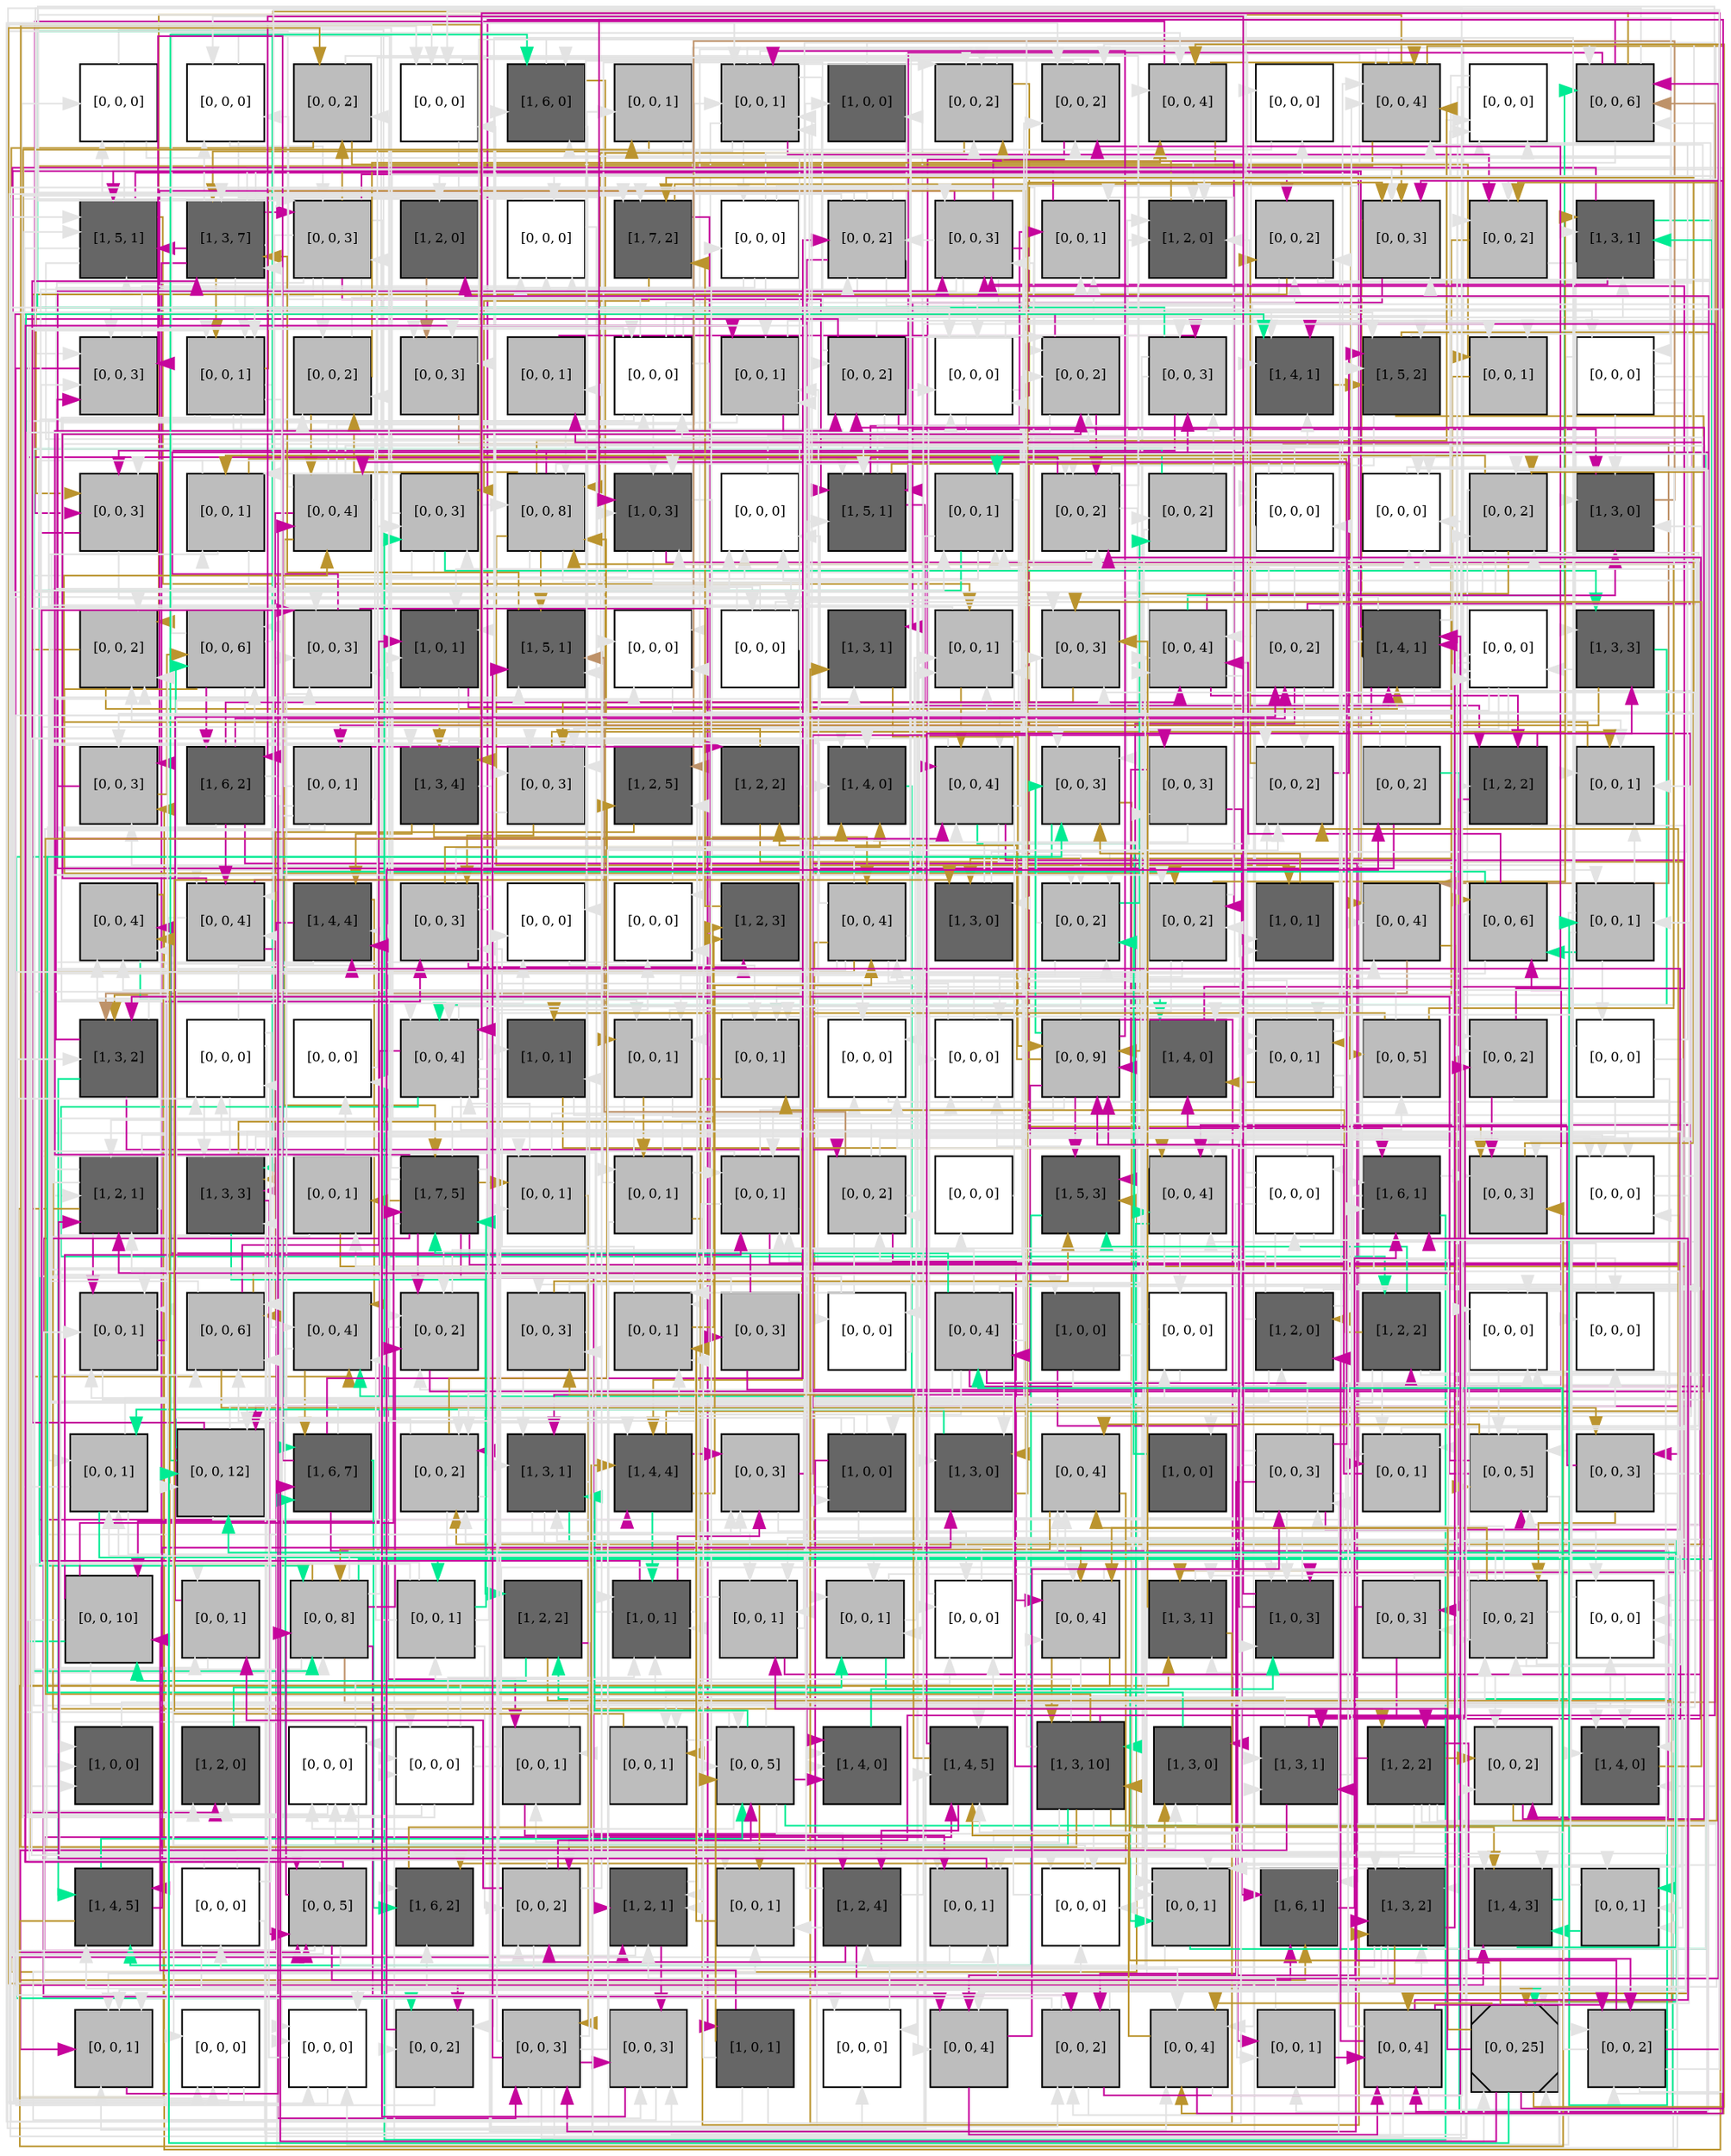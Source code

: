 digraph layout  {
rankdir=TB;
splines=ortho;
node [fixedsize=false, style=filled, width="0.6"];
edge [constraint=false];
0 [fillcolor="#FFFFFF", fontsize=8, label="[0, 0, 0]", shape=square, tooltip="name: None,\nin_degree: 2,\nout_degree: 3"];
1 [fillcolor="#FFFFFF", fontsize=8, label="[0, 0, 0]", shape=square, tooltip="name: None,\nin_degree: 3,\nout_degree: 3"];
2 [fillcolor="#bdbdbd", fontsize=8, label="[0, 0, 2]", shape=square, tooltip="name: None,\nin_degree: 3,\nout_degree: 3"];
3 [fillcolor="#FFFFFF", fontsize=8, label="[0, 0, 0]", shape=square, tooltip="name: None,\nin_degree: 4,\nout_degree: 3"];
4 [fillcolor="#666666", fontsize=8, label="[1, 6, 0]", shape=square, tooltip="name:  BclxL ,\nin_degree: 4,\nout_degree: 3"];
5 [fillcolor="#bdbdbd", fontsize=8, label="[0, 0, 1]", shape=square, tooltip="name: None,\nin_degree: 2,\nout_degree: 2"];
6 [fillcolor="#bdbdbd", fontsize=8, label="[0, 0, 1]", shape=square, tooltip="name: None,\nin_degree: 5,\nout_degree: 8"];
7 [fillcolor="#666666", fontsize=8, label="[1, 0, 0]", shape=square, tooltip="name: TAX,\nin_degree: 2,\nout_degree: 1"];
8 [fillcolor="#bdbdbd", fontsize=8, label="[0, 0, 2]", shape=square, tooltip="name: None,\nin_degree: 5,\nout_degree: 3"];
9 [fillcolor="#bdbdbd", fontsize=8, label="[0, 0, 2]", shape=square, tooltip="name: None,\nin_degree: 5,\nout_degree: 3"];
10 [fillcolor="#bdbdbd", fontsize=8, label="[0, 0, 4]", shape=square, tooltip="name: None,\nin_degree: 4,\nout_degree: 3"];
11 [fillcolor="#FFFFFF", fontsize=8, label="[0, 0, 0]", shape=square, tooltip="name: None,\nin_degree: 2,\nout_degree: 1"];
12 [fillcolor="#bdbdbd", fontsize=8, label="[0, 0, 4]", shape=square, tooltip="name: None,\nin_degree: 5,\nout_degree: 5"];
13 [fillcolor="#FFFFFF", fontsize=8, label="[0, 0, 0]", shape=square, tooltip="name: None,\nin_degree: 4,\nout_degree: 3"];
14 [fillcolor="#bdbdbd", fontsize=8, label="[0, 0, 6]", shape=square, tooltip="name: None,\nin_degree: 5,\nout_degree: 5"];
15 [fillcolor="#666666", fontsize=8, label="[1, 5, 1]", shape=square, tooltip="name:  FasL ,\nin_degree: 5,\nout_degree: 4"];
16 [fillcolor="#666666", fontsize=8, label="[1, 3, 7]", shape=square, tooltip="name:  Ceramide ,\nin_degree: 5,\nout_degree: 9"];
17 [fillcolor="#bdbdbd", fontsize=8, label="[0, 0, 3]", shape=square, tooltip="name: None,\nin_degree: 4,\nout_degree: 9"];
18 [fillcolor="#666666", fontsize=8, label="[1, 2, 0]", shape=square, tooltip="name:  NFAT ,\nin_degree: 2,\nout_degree: 1"];
19 [fillcolor="#FFFFFF", fontsize=8, label="[0, 0, 0]", shape=square, tooltip="name: None,\nin_degree: 4,\nout_degree: 2"];
20 [fillcolor="#666666", fontsize=8, label="[1, 7, 2]", shape=square, tooltip="name:  JAK ,\nin_degree: 4,\nout_degree: 3"];
21 [fillcolor="#FFFFFF", fontsize=8, label="[0, 0, 0]", shape=square, tooltip="name: None,\nin_degree: 2,\nout_degree: 5"];
22 [fillcolor="#bdbdbd", fontsize=8, label="[0, 0, 2]", shape=square, tooltip="name: None,\nin_degree: 3,\nout_degree: 8"];
23 [fillcolor="#bdbdbd", fontsize=8, label="[0, 0, 3]", shape=square, tooltip="name: None,\nin_degree: 5,\nout_degree: 7"];
24 [fillcolor="#bdbdbd", fontsize=8, label="[0, 0, 1]", shape=square, tooltip="name: None,\nin_degree: 4,\nout_degree: 1"];
25 [fillcolor="#666666", fontsize=8, label="[1, 2, 0]", shape=square, tooltip="name:  TNF ,\nin_degree: 5,\nout_degree: 1"];
26 [fillcolor="#bdbdbd", fontsize=8, label="[0, 0, 2]", shape=square, tooltip="name: None,\nin_degree: 4,\nout_degree: 4"];
27 [fillcolor="#bdbdbd", fontsize=8, label="[0, 0, 3]", shape=square, tooltip="name: None,\nin_degree: 5,\nout_degree: 2"];
28 [fillcolor="#bdbdbd", fontsize=8, label="[0, 0, 2]", shape=square, tooltip="name: None,\nin_degree: 4,\nout_degree: 2"];
29 [fillcolor="#666666", fontsize=8, label="[1, 3, 1]", shape=square, tooltip="name:  PI3K ,\nin_degree: 4,\nout_degree: 4"];
30 [fillcolor="#bdbdbd", fontsize=8, label="[0, 0, 3]", shape=square, tooltip="name: None,\nin_degree: 5,\nout_degree: 2"];
31 [fillcolor="#bdbdbd", fontsize=8, label="[0, 0, 1]", shape=square, tooltip="name: None,\nin_degree: 4,\nout_degree: 7"];
32 [fillcolor="#bdbdbd", fontsize=8, label="[0, 0, 2]", shape=square, tooltip="name: None,\nin_degree: 4,\nout_degree: 3"];
33 [fillcolor="#bdbdbd", fontsize=8, label="[0, 0, 3]", shape=square, tooltip="name: None,\nin_degree: 4,\nout_degree: 1"];
34 [fillcolor="#bdbdbd", fontsize=8, label="[0, 0, 1]", shape=square, tooltip="name: None,\nin_degree: 2,\nout_degree: 1"];
35 [fillcolor="#FFFFFF", fontsize=8, label="[0, 0, 0]", shape=square, tooltip="name: None,\nin_degree: 3,\nout_degree: 9"];
36 [fillcolor="#bdbdbd", fontsize=8, label="[0, 0, 1]", shape=square, tooltip="name: None,\nin_degree: 4,\nout_degree: 3"];
37 [fillcolor="#bdbdbd", fontsize=8, label="[0, 0, 2]", shape=square, tooltip="name: None,\nin_degree: 3,\nout_degree: 6"];
38 [fillcolor="#FFFFFF", fontsize=8, label="[0, 0, 0]", shape=square, tooltip="name: None,\nin_degree: 5,\nout_degree: 3"];
39 [fillcolor="#bdbdbd", fontsize=8, label="[0, 0, 2]", shape=square, tooltip="name: None,\nin_degree: 5,\nout_degree: 3"];
40 [fillcolor="#bdbdbd", fontsize=8, label="[0, 0, 3]", shape=square, tooltip="name: None,\nin_degree: 4,\nout_degree: 4"];
41 [fillcolor="#666666", fontsize=8, label="[1, 4, 1]", shape=square, tooltip="name:  RAS ,\nin_degree: 5,\nout_degree: 1"];
42 [fillcolor="#666666", fontsize=8, label="[1, 5, 2]", shape=square, tooltip="name:  FLIP ,\nin_degree: 5,\nout_degree: 4"];
43 [fillcolor="#bdbdbd", fontsize=8, label="[0, 0, 1]", shape=square, tooltip="name: None,\nin_degree: 3,\nout_degree: 1"];
44 [fillcolor="#FFFFFF", fontsize=8, label="[0, 0, 0]", shape=square, tooltip="name: None,\nin_degree: 2,\nout_degree: 7"];
45 [fillcolor="#bdbdbd", fontsize=8, label="[0, 0, 3]", shape=square, tooltip="name: None,\nin_degree: 4,\nout_degree: 2"];
46 [fillcolor="#bdbdbd", fontsize=8, label="[0, 0, 1]", shape=square, tooltip="name: None,\nin_degree: 3,\nout_degree: 4"];
47 [fillcolor="#bdbdbd", fontsize=8, label="[0, 0, 4]", shape=square, tooltip="name: None,\nin_degree: 4,\nout_degree: 7"];
48 [fillcolor="#bdbdbd", fontsize=8, label="[0, 0, 3]", shape=square, tooltip="name: None,\nin_degree: 4,\nout_degree: 5"];
49 [fillcolor="#bdbdbd", fontsize=8, label="[0, 0, 8]", shape=square, tooltip="name: None,\nin_degree: 5,\nout_degree: 8"];
50 [fillcolor="#666666", fontsize=8, label="[1, 0, 3]", shape=square, tooltip="name: Stimuli2,\nin_degree: 5,\nout_degree: 4"];
51 [fillcolor="#FFFFFF", fontsize=8, label="[0, 0, 0]", shape=square, tooltip="name: None,\nin_degree: 4,\nout_degree: 1"];
52 [fillcolor="#666666", fontsize=8, label="[1, 5, 1]", shape=square, tooltip="name:  IL2 ,\nin_degree: 5,\nout_degree: 4"];
53 [fillcolor="#bdbdbd", fontsize=8, label="[0, 0, 1]", shape=square, tooltip="name: None,\nin_degree: 4,\nout_degree: 4"];
54 [fillcolor="#bdbdbd", fontsize=8, label="[0, 0, 2]", shape=square, tooltip="name: None,\nin_degree: 5,\nout_degree: 5"];
55 [fillcolor="#bdbdbd", fontsize=8, label="[0, 0, 2]", shape=square, tooltip="name: None,\nin_degree: 2,\nout_degree: 3"];
56 [fillcolor="#FFFFFF", fontsize=8, label="[0, 0, 0]", shape=square, tooltip="name: None,\nin_degree: 3,\nout_degree: 5"];
57 [fillcolor="#FFFFFF", fontsize=8, label="[0, 0, 0]", shape=square, tooltip="name: None,\nin_degree: 5,\nout_degree: 1"];
58 [fillcolor="#bdbdbd", fontsize=8, label="[0, 0, 2]", shape=square, tooltip="name: None,\nin_degree: 4,\nout_degree: 5"];
59 [fillcolor="#666666", fontsize=8, label="[1, 3, 0]", shape=square, tooltip="name:  TBET ,\nin_degree: 5,\nout_degree: 1"];
60 [fillcolor="#bdbdbd", fontsize=8, label="[0, 0, 2]", shape=square, tooltip="name: None,\nin_degree: 5,\nout_degree: 2"];
61 [fillcolor="#bdbdbd", fontsize=8, label="[0, 0, 6]", shape=square, tooltip="name: None,\nin_degree: 4,\nout_degree: 5"];
62 [fillcolor="#bdbdbd", fontsize=8, label="[0, 0, 3]", shape=square, tooltip="name: None,\nin_degree: 5,\nout_degree: 2"];
63 [fillcolor="#666666", fontsize=8, label="[1, 0, 1]", shape=square, tooltip="name: PDGF,\nin_degree: 4,\nout_degree: 3"];
64 [fillcolor="#666666", fontsize=8, label="[1, 5, 1]", shape=square, tooltip="name:  LCK ,\nin_degree: 5,\nout_degree: 1"];
65 [fillcolor="#FFFFFF", fontsize=8, label="[0, 0, 0]", shape=square, tooltip="name: None,\nin_degree: 4,\nout_degree: 1"];
66 [fillcolor="#FFFFFF", fontsize=8, label="[0, 0, 0]", shape=square, tooltip="name: None,\nin_degree: 2,\nout_degree: 4"];
67 [fillcolor="#666666", fontsize=8, label="[1, 3, 1]", shape=square, tooltip="name:  ZAP70 ,\nin_degree: 3,\nout_degree: 1"];
68 [fillcolor="#bdbdbd", fontsize=8, label="[0, 0, 1]", shape=square, tooltip="name: None,\nin_degree: 5,\nout_degree: 3"];
69 [fillcolor="#bdbdbd", fontsize=8, label="[0, 0, 3]", shape=square, tooltip="name: None,\nin_degree: 5,\nout_degree: 1"];
70 [fillcolor="#bdbdbd", fontsize=8, label="[0, 0, 4]", shape=square, tooltip="name: None,\nin_degree: 5,\nout_degree: 4"];
71 [fillcolor="#bdbdbd", fontsize=8, label="[0, 0, 2]", shape=square, tooltip="name: None,\nin_degree: 2,\nout_degree: 8"];
72 [fillcolor="#666666", fontsize=8, label="[1, 4, 1]", shape=square, tooltip="name:  GZMB ,\nin_degree: 4,\nout_degree: 8"];
73 [fillcolor="#FFFFFF", fontsize=8, label="[0, 0, 0]", shape=square, tooltip="name: None,\nin_degree: 4,\nout_degree: 4"];
74 [fillcolor="#666666", fontsize=8, label="[1, 3, 3]", shape=square, tooltip="name:  S1P ,\nin_degree: 3,\nout_degree: 2"];
75 [fillcolor="#bdbdbd", fontsize=8, label="[0, 0, 3]", shape=square, tooltip="name: None,\nin_degree: 4,\nout_degree: 2"];
76 [fillcolor="#666666", fontsize=8, label="[1, 6, 2]", shape=square, tooltip="name:  NFKB ,\nin_degree: 2,\nout_degree: 7"];
77 [fillcolor="#bdbdbd", fontsize=8, label="[0, 0, 1]", shape=square, tooltip="name: None,\nin_degree: 1,\nout_degree: 7"];
78 [fillcolor="#666666", fontsize=8, label="[1, 3, 4]", shape=square, tooltip="name:  IL2RBT ,\nin_degree: 3,\nout_degree: 4"];
79 [fillcolor="#bdbdbd", fontsize=8, label="[0, 0, 3]", shape=square, tooltip="name: None,\nin_degree: 5,\nout_degree: 3"];
80 [fillcolor="#666666", fontsize=8, label="[1, 2, 5]", shape=square, tooltip="name:  MEK ,\nin_degree: 3,\nout_degree: 1"];
81 [fillcolor="#666666", fontsize=8, label="[1, 2, 2]", shape=square, tooltip="name:  FasT ,\nin_degree: 2,\nout_degree: 3"];
82 [fillcolor="#666666", fontsize=8, label="[1, 4, 0]", shape=square, tooltip="name:  Fas ,\nin_degree: 5,\nout_degree: 1"];
83 [fillcolor="#bdbdbd", fontsize=8, label="[0, 0, 4]", shape=square, tooltip="name: None,\nin_degree: 5,\nout_degree: 5"];
84 [fillcolor="#bdbdbd", fontsize=8, label="[0, 0, 3]", shape=square, tooltip="name: None,\nin_degree: 5,\nout_degree: 2"];
85 [fillcolor="#bdbdbd", fontsize=8, label="[0, 0, 3]", shape=square, tooltip="name: None,\nin_degree: 2,\nout_degree: 4"];
86 [fillcolor="#bdbdbd", fontsize=8, label="[0, 0, 2]", shape=square, tooltip="name: None,\nin_degree: 5,\nout_degree: 3"];
87 [fillcolor="#bdbdbd", fontsize=8, label="[0, 0, 2]", shape=square, tooltip="name: None,\nin_degree: 1,\nout_degree: 4"];
88 [fillcolor="#666666", fontsize=8, label="[1, 2, 2]", shape=square, tooltip="name:  STAT3 ,\nin_degree: 3,\nout_degree: 4"];
89 [fillcolor="#bdbdbd", fontsize=8, label="[0, 0, 1]", shape=square, tooltip="name: None,\nin_degree: 5,\nout_degree: 1"];
90 [fillcolor="#bdbdbd", fontsize=8, label="[0, 0, 4]", shape=square, tooltip="name: None,\nin_degree: 5,\nout_degree: 2"];
91 [fillcolor="#bdbdbd", fontsize=8, label="[0, 0, 4]", shape=square, tooltip="name: None,\nin_degree: 4,\nout_degree: 4"];
92 [fillcolor="#666666", fontsize=8, label="[1, 4, 4]", shape=square, tooltip="name:  IL2RAT ,\nin_degree: 4,\nout_degree: 3"];
93 [fillcolor="#bdbdbd", fontsize=8, label="[0, 0, 3]", shape=square, tooltip="name: None,\nin_degree: 3,\nout_degree: 5"];
94 [fillcolor="#FFFFFF", fontsize=8, label="[0, 0, 0]", shape=square, tooltip="name: None,\nin_degree: 3,\nout_degree: 1"];
95 [fillcolor="#FFFFFF", fontsize=8, label="[0, 0, 0]", shape=square, tooltip="name: None,\nin_degree: 3,\nout_degree: 2"];
96 [fillcolor="#666666", fontsize=8, label="[1, 2, 3]", shape=square, tooltip="name:  CTLA4 ,\nin_degree: 3,\nout_degree: 1"];
97 [fillcolor="#bdbdbd", fontsize=8, label="[0, 0, 4]", shape=square, tooltip="name: None,\nin_degree: 3,\nout_degree: 8"];
98 [fillcolor="#666666", fontsize=8, label="[1, 3, 0]", shape=square, tooltip="name:  sFas ,\nin_degree: 3,\nout_degree: 2"];
99 [fillcolor="#bdbdbd", fontsize=8, label="[0, 0, 2]", shape=square, tooltip="name: None,\nin_degree: 5,\nout_degree: 3"];
100 [fillcolor="#bdbdbd", fontsize=8, label="[0, 0, 2]", shape=square, tooltip="name: None,\nin_degree: 4,\nout_degree: 4"];
101 [fillcolor="#666666", fontsize=8, label="[1, 0, 1]", shape=square, tooltip="name: Stimuli,\nin_degree: 3,\nout_degree: 1"];
102 [fillcolor="#bdbdbd", fontsize=8, label="[0, 0, 4]", shape=square, tooltip="name: None,\nin_degree: 4,\nout_degree: 2"];
103 [fillcolor="#bdbdbd", fontsize=8, label="[0, 0, 6]", shape=square, tooltip="name: None,\nin_degree: 3,\nout_degree: 4"];
104 [fillcolor="#bdbdbd", fontsize=8, label="[0, 0, 1]", shape=square, tooltip="name: None,\nin_degree: 3,\nout_degree: 7"];
105 [fillcolor="#666666", fontsize=8, label="[1, 3, 2]", shape=square, tooltip="name:  GRB2 ,\nin_degree: 4,\nout_degree: 4"];
106 [fillcolor="#FFFFFF", fontsize=8, label="[0, 0, 0]", shape=square, tooltip="name: None,\nin_degree: 3,\nout_degree: 6"];
107 [fillcolor="#FFFFFF", fontsize=8, label="[0, 0, 0]", shape=square, tooltip="name: None,\nin_degree: 2,\nout_degree: 1"];
108 [fillcolor="#bdbdbd", fontsize=8, label="[0, 0, 4]", shape=square, tooltip="name: None,\nin_degree: 5,\nout_degree: 8"];
109 [fillcolor="#666666", fontsize=8, label="[1, 0, 1]", shape=square, tooltip="name: IL15,\nin_degree: 3,\nout_degree: 2"];
110 [fillcolor="#bdbdbd", fontsize=8, label="[0, 0, 1]", shape=square, tooltip="name: None,\nin_degree: 4,\nout_degree: 4"];
111 [fillcolor="#bdbdbd", fontsize=8, label="[0, 0, 1]", shape=square, tooltip="name: None,\nin_degree: 4,\nout_degree: 3"];
112 [fillcolor="#FFFFFF", fontsize=8, label="[0, 0, 0]", shape=square, tooltip="name: None,\nin_degree: 4,\nout_degree: 1"];
113 [fillcolor="#FFFFFF", fontsize=8, label="[0, 0, 0]", shape=square, tooltip="name: None,\nin_degree: 4,\nout_degree: 4"];
114 [fillcolor="#bdbdbd", fontsize=8, label="[0, 0, 9]", shape=square, tooltip="name: None,\nin_degree: 5,\nout_degree: 9"];
115 [fillcolor="#666666", fontsize=8, label="[1, 4, 0]", shape=square, tooltip="name:  TRADD ,\nin_degree: 4,\nout_degree: 1"];
116 [fillcolor="#bdbdbd", fontsize=8, label="[0, 0, 1]", shape=square, tooltip="name: None,\nin_degree: 4,\nout_degree: 6"];
117 [fillcolor="#bdbdbd", fontsize=8, label="[0, 0, 5]", shape=square, tooltip="name: None,\nin_degree: 2,\nout_degree: 3"];
118 [fillcolor="#bdbdbd", fontsize=8, label="[0, 0, 2]", shape=square, tooltip="name: None,\nin_degree: 3,\nout_degree: 3"];
119 [fillcolor="#FFFFFF", fontsize=8, label="[0, 0, 0]", shape=square, tooltip="name: None,\nin_degree: 1,\nout_degree: 5"];
120 [fillcolor="#666666", fontsize=8, label="[1, 2, 1]", shape=square, tooltip="name:  RANTES ,\nin_degree: 5,\nout_degree: 6"];
121 [fillcolor="#666666", fontsize=8, label="[1, 3, 3]", shape=square, tooltip="name:  CREB ,\nin_degree: 5,\nout_degree: 6"];
122 [fillcolor="#bdbdbd", fontsize=8, label="[0, 0, 1]", shape=square, tooltip="name: None,\nin_degree: 2,\nout_degree: 2"];
123 [fillcolor="#666666", fontsize=8, label="[1, 7, 5]", shape=square, tooltip="name:  IFNG ,\nin_degree: 4,\nout_degree: 13"];
124 [fillcolor="#bdbdbd", fontsize=8, label="[0, 0, 1]", shape=square, tooltip="name: None,\nin_degree: 3,\nout_degree: 3"];
125 [fillcolor="#bdbdbd", fontsize=8, label="[0, 0, 1]", shape=square, tooltip="name: None,\nin_degree: 2,\nout_degree: 7"];
126 [fillcolor="#bdbdbd", fontsize=8, label="[0, 0, 1]", shape=square, tooltip="name: None,\nin_degree: 5,\nout_degree: 5"];
127 [fillcolor="#bdbdbd", fontsize=8, label="[0, 0, 2]", shape=square, tooltip="name: None,\nin_degree: 3,\nout_degree: 6"];
128 [fillcolor="#FFFFFF", fontsize=8, label="[0, 0, 0]", shape=square, tooltip="name: None,\nin_degree: 1,\nout_degree: 1"];
129 [fillcolor="#666666", fontsize=8, label="[1, 5, 3]", shape=square, tooltip="name:  BID ,\nin_degree: 5,\nout_degree: 1"];
130 [fillcolor="#bdbdbd", fontsize=8, label="[0, 0, 4]", shape=square, tooltip="name: None,\nin_degree: 5,\nout_degree: 4"];
131 [fillcolor="#FFFFFF", fontsize=8, label="[0, 0, 0]", shape=square, tooltip="name: None,\nin_degree: 2,\nout_degree: 6"];
132 [fillcolor="#666666", fontsize=8, label="[1, 6, 1]", shape=square, tooltip="name:  GAP ,\nin_degree: 5,\nout_degree: 4"];
133 [fillcolor="#bdbdbd", fontsize=8, label="[0, 0, 3]", shape=square, tooltip="name: None,\nin_degree: 5,\nout_degree: 1"];
134 [fillcolor="#FFFFFF", fontsize=8, label="[0, 0, 0]", shape=square, tooltip="name: None,\nin_degree: 4,\nout_degree: 2"];
135 [fillcolor="#bdbdbd", fontsize=8, label="[0, 0, 1]", shape=square, tooltip="name: None,\nin_degree: 5,\nout_degree: 3"];
136 [fillcolor="#bdbdbd", fontsize=8, label="[0, 0, 6]", shape=square, tooltip="name: None,\nin_degree: 5,\nout_degree: 4"];
137 [fillcolor="#bdbdbd", fontsize=8, label="[0, 0, 4]", shape=square, tooltip="name: None,\nin_degree: 5,\nout_degree: 2"];
138 [fillcolor="#bdbdbd", fontsize=8, label="[0, 0, 2]", shape=square, tooltip="name: None,\nin_degree: 5,\nout_degree: 3"];
139 [fillcolor="#bdbdbd", fontsize=8, label="[0, 0, 3]", shape=square, tooltip="name: None,\nin_degree: 3,\nout_degree: 4"];
140 [fillcolor="#bdbdbd", fontsize=8, label="[0, 0, 1]", shape=square, tooltip="name: None,\nin_degree: 5,\nout_degree: 2"];
141 [fillcolor="#bdbdbd", fontsize=8, label="[0, 0, 3]", shape=square, tooltip="name: None,\nin_degree: 1,\nout_degree: 3"];
142 [fillcolor="#FFFFFF", fontsize=8, label="[0, 0, 0]", shape=square, tooltip="name: None,\nin_degree: 2,\nout_degree: 2"];
143 [fillcolor="#bdbdbd", fontsize=8, label="[0, 0, 4]", shape=square, tooltip="name: None,\nin_degree: 2,\nout_degree: 9"];
144 [fillcolor="#666666", fontsize=8, label="[1, 0, 0]", shape=square, tooltip="name:  PDGF ,\nin_degree: 1,\nout_degree: 4"];
145 [fillcolor="#FFFFFF", fontsize=8, label="[0, 0, 0]", shape=square, tooltip="name: None,\nin_degree: 2,\nout_degree: 3"];
146 [fillcolor="#666666", fontsize=8, label="[1, 2, 0]", shape=square, tooltip="name:  P27 ,\nin_degree: 3,\nout_degree: 6"];
147 [fillcolor="#666666", fontsize=8, label="[1, 2, 2]", shape=square, tooltip="name:  Cytoskeleton_signaling ,\nin_degree: 2,\nout_degree: 6"];
148 [fillcolor="#FFFFFF", fontsize=8, label="[0, 0, 0]", shape=square, tooltip="name: None,\nin_degree: 4,\nout_degree: 4"];
149 [fillcolor="#FFFFFF", fontsize=8, label="[0, 0, 0]", shape=square, tooltip="name: None,\nin_degree: 3,\nout_degree: 1"];
150 [fillcolor="#bdbdbd", fontsize=8, label="[0, 0, 1]", shape=square, tooltip="name: None,\nin_degree: 4,\nout_degree: 4"];
151 [fillcolor="#bdbdbd", fontsize=8, label="[0, 0, 12]", shape=square, tooltip="name: None,\nin_degree: 5,\nout_degree: 5"];
152 [fillcolor="#666666", fontsize=8, label="[1, 6, 7]", shape=square, tooltip="name:  DISC ,\nin_degree: 4,\nout_degree: 5"];
153 [fillcolor="#bdbdbd", fontsize=8, label="[0, 0, 2]", shape=square, tooltip="name: None,\nin_degree: 5,\nout_degree: 4"];
154 [fillcolor="#666666", fontsize=8, label="[1, 3, 1]", shape=square, tooltip="name:  FYN ,\nin_degree: 5,\nout_degree: 4"];
155 [fillcolor="#666666", fontsize=8, label="[1, 4, 4]", shape=square, tooltip="name:  IL2RB ,\nin_degree: 4,\nout_degree: 4"];
156 [fillcolor="#bdbdbd", fontsize=8, label="[0, 0, 3]", shape=square, tooltip="name: None,\nin_degree: 4,\nout_degree: 2"];
157 [fillcolor="#666666", fontsize=8, label="[1, 0, 0]", shape=square, tooltip="name:  TAX ,\nin_degree: 2,\nout_degree: 6"];
158 [fillcolor="#666666", fontsize=8, label="[1, 3, 0]", shape=square, tooltip="name:  IAP ,\nin_degree: 4,\nout_degree: 2"];
159 [fillcolor="#bdbdbd", fontsize=8, label="[0, 0, 4]", shape=square, tooltip="name: None,\nin_degree: 4,\nout_degree: 2"];
160 [fillcolor="#666666", fontsize=8, label="[1, 0, 0]", shape=square, tooltip="name:  Stimuli ,\nin_degree: 1,\nout_degree: 1"];
161 [fillcolor="#bdbdbd", fontsize=8, label="[0, 0, 3]", shape=square, tooltip="name: None,\nin_degree: 3,\nout_degree: 10"];
162 [fillcolor="#bdbdbd", fontsize=8, label="[0, 0, 1]", shape=square, tooltip="name: None,\nin_degree: 4,\nout_degree: 2"];
163 [fillcolor="#bdbdbd", fontsize=8, label="[0, 0, 5]", shape=square, tooltip="name: None,\nin_degree: 5,\nout_degree: 6"];
164 [fillcolor="#bdbdbd", fontsize=8, label="[0, 0, 3]", shape=square, tooltip="name: None,\nin_degree: 2,\nout_degree: 4"];
165 [fillcolor="#bdbdbd", fontsize=8, label="[0, 0, 10]", shape=square, tooltip="name: None,\nin_degree: 3,\nout_degree: 5"];
166 [fillcolor="#bdbdbd", fontsize=8, label="[0, 0, 1]", shape=square, tooltip="name: None,\nin_degree: 3,\nout_degree: 2"];
167 [fillcolor="#bdbdbd", fontsize=8, label="[0, 0, 8]", shape=square, tooltip="name: None,\nin_degree: 5,\nout_degree: 8"];
168 [fillcolor="#bdbdbd", fontsize=8, label="[0, 0, 1]", shape=square, tooltip="name: None,\nin_degree: 2,\nout_degree: 6"];
169 [fillcolor="#666666", fontsize=8, label="[1, 2, 2]", shape=square, tooltip="name:  Apoptosis ,\nin_degree: 2,\nout_degree: 3"];
170 [fillcolor="#666666", fontsize=8, label="[1, 0, 1]", shape=square, tooltip="name:  IL15 ,\nin_degree: 5,\nout_degree: 4"];
171 [fillcolor="#bdbdbd", fontsize=8, label="[0, 0, 1]", shape=square, tooltip="name: None,\nin_degree: 4,\nout_degree: 3"];
172 [fillcolor="#bdbdbd", fontsize=8, label="[0, 0, 1]", shape=square, tooltip="name: None,\nin_degree: 4,\nout_degree: 3"];
173 [fillcolor="#FFFFFF", fontsize=8, label="[0, 0, 0]", shape=square, tooltip="name: None,\nin_degree: 4,\nout_degree: 2"];
174 [fillcolor="#bdbdbd", fontsize=8, label="[0, 0, 4]", shape=square, tooltip="name: None,\nin_degree: 5,\nout_degree: 4"];
175 [fillcolor="#666666", fontsize=8, label="[1, 3, 1]", shape=square, tooltip="name:  TCR ,\nin_degree: 4,\nout_degree: 3"];
176 [fillcolor="#666666", fontsize=8, label="[1, 0, 3]", shape=square, tooltip="name:  Stimuli2 ,\nin_degree: 5,\nout_degree: 3"];
177 [fillcolor="#bdbdbd", fontsize=8, label="[0, 0, 3]", shape=square, tooltip="name: None,\nin_degree: 2,\nout_degree: 3"];
178 [fillcolor="#bdbdbd", fontsize=8, label="[0, 0, 2]", shape=square, tooltip="name: None,\nin_degree: 4,\nout_degree: 11"];
179 [fillcolor="#FFFFFF", fontsize=8, label="[0, 0, 0]", shape=square, tooltip="name: None,\nin_degree: 5,\nout_degree: 1"];
180 [fillcolor="#666666", fontsize=8, label="[1, 0, 0]", shape=square, tooltip="name: CD45,\nin_degree: 3,\nout_degree: 1"];
181 [fillcolor="#666666", fontsize=8, label="[1, 2, 0]", shape=square, tooltip="name:  A20 ,\nin_degree: 3,\nout_degree: 1"];
182 [fillcolor="#FFFFFF", fontsize=8, label="[0, 0, 0]", shape=square, tooltip="name: None,\nin_degree: 4,\nout_degree: 3"];
183 [fillcolor="#FFFFFF", fontsize=8, label="[0, 0, 0]", shape=square, tooltip="name: None,\nin_degree: 3,\nout_degree: 6"];
184 [fillcolor="#bdbdbd", fontsize=8, label="[0, 0, 1]", shape=square, tooltip="name: None,\nin_degree: 3,\nout_degree: 2"];
185 [fillcolor="#bdbdbd", fontsize=8, label="[0, 0, 1]", shape=square, tooltip="name: None,\nin_degree: 3,\nout_degree: 2"];
186 [fillcolor="#bdbdbd", fontsize=8, label="[0, 0, 5]", shape=square, tooltip="name: None,\nin_degree: 5,\nout_degree: 8"];
187 [fillcolor="#666666", fontsize=8, label="[1, 4, 0]", shape=square, tooltip="name:  IFNGT ,\nin_degree: 4,\nout_degree: 1"];
188 [fillcolor="#666666", fontsize=8, label="[1, 4, 5]", shape=square, tooltip="name:  SOCS ,\nin_degree: 5,\nout_degree: 3"];
189 [fillcolor="#666666", fontsize=8, label="[1, 3, 10]", shape=square, tooltip="name:  ERK ,\nin_degree: 3,\nout_degree: 10"];
190 [fillcolor="#666666", fontsize=8, label="[1, 3, 0]", shape=square, tooltip="name:  PLCG1 ,\nin_degree: 3,\nout_degree: 2"];
191 [fillcolor="#666666", fontsize=8, label="[1, 3, 1]", shape=square, tooltip="name:  PDGFR ,\nin_degree: 4,\nout_degree: 4"];
192 [fillcolor="#666666", fontsize=8, label="[1, 2, 2]", shape=square, tooltip="name:  SMAD ,\nin_degree: 2,\nout_degree: 8"];
193 [fillcolor="#bdbdbd", fontsize=8, label="[0, 0, 2]", shape=square, tooltip="name: None,\nin_degree: 4,\nout_degree: 2"];
194 [fillcolor="#666666", fontsize=8, label="[1, 4, 0]", shape=square, tooltip="name:  P2 ,\nin_degree: 5,\nout_degree: 1"];
195 [fillcolor="#666666", fontsize=8, label="[1, 4, 5]", shape=square, tooltip="name:  IL2RA ,\nin_degree: 4,\nout_degree: 3"];
196 [fillcolor="#FFFFFF", fontsize=8, label="[0, 0, 0]", shape=square, tooltip="name: None,\nin_degree: 1,\nout_degree: 5"];
197 [fillcolor="#bdbdbd", fontsize=8, label="[0, 0, 5]", shape=square, tooltip="name: None,\nin_degree: 4,\nout_degree: 7"];
198 [fillcolor="#666666", fontsize=8, label="[1, 6, 2]", shape=square, tooltip="name:  Caspase ,\nin_degree: 4,\nout_degree: 1"];
199 [fillcolor="#bdbdbd", fontsize=8, label="[0, 0, 2]", shape=square, tooltip="name: None,\nin_degree: 4,\nout_degree: 5"];
200 [fillcolor="#666666", fontsize=8, label="[1, 2, 1]", shape=square, tooltip="name:  SPHK1 ,\nin_degree: 5,\nout_degree: 3"];
201 [fillcolor="#bdbdbd", fontsize=8, label="[0, 0, 1]", shape=square, tooltip="name: None,\nin_degree: 4,\nout_degree: 1"];
202 [fillcolor="#666666", fontsize=8, label="[1, 2, 4]", shape=square, tooltip="name:  GPCR ,\nin_degree: 3,\nout_degree: 5"];
203 [fillcolor="#bdbdbd", fontsize=8, label="[0, 0, 1]", shape=square, tooltip="name: None,\nin_degree: 5,\nout_degree: 3"];
204 [fillcolor="#FFFFFF", fontsize=8, label="[0, 0, 0]", shape=square, tooltip="name: None,\nin_degree: 4,\nout_degree: 2"];
205 [fillcolor="#bdbdbd", fontsize=8, label="[0, 0, 1]", shape=square, tooltip="name: None,\nin_degree: 5,\nout_degree: 2"];
206 [fillcolor="#666666", fontsize=8, label="[1, 6, 1]", shape=square, tooltip="name:  MCL1 ,\nin_degree: 4,\nout_degree: 1"];
207 [fillcolor="#666666", fontsize=8, label="[1, 3, 2]", shape=square, tooltip="name:  Proliferation ,\nin_degree: 5,\nout_degree: 9"];
208 [fillcolor="#666666", fontsize=8, label="[1, 4, 3]", shape=square, tooltip="name:  TPL2 ,\nin_degree: 5,\nout_degree: 2"];
209 [fillcolor="#bdbdbd", fontsize=8, label="[0, 0, 1]", shape=square, tooltip="name: None,\nin_degree: 4,\nout_degree: 2"];
210 [fillcolor="#bdbdbd", fontsize=8, label="[0, 0, 1]", shape=square, tooltip="name: None,\nin_degree: 5,\nout_degree: 1"];
211 [fillcolor="#FFFFFF", fontsize=8, label="[0, 0, 0]", shape=square, tooltip="name: None,\nin_degree: 3,\nout_degree: 2"];
212 [fillcolor="#FFFFFF", fontsize=8, label="[0, 0, 0]", shape=square, tooltip="name: None,\nin_degree: 5,\nout_degree: 2"];
213 [fillcolor="#bdbdbd", fontsize=8, label="[0, 0, 2]", shape=square, tooltip="name: None,\nin_degree: 4,\nout_degree: 2"];
214 [fillcolor="#bdbdbd", fontsize=8, label="[0, 0, 3]", shape=square, tooltip="name: None,\nin_degree: 3,\nout_degree: 8"];
215 [fillcolor="#bdbdbd", fontsize=8, label="[0, 0, 3]", shape=square, tooltip="name: None,\nin_degree: 4,\nout_degree: 2"];
216 [fillcolor="#666666", fontsize=8, label="[1, 0, 1]", shape=square, tooltip="name:  CD45 ,\nin_degree: 1,\nout_degree: 5"];
217 [fillcolor="#FFFFFF", fontsize=8, label="[0, 0, 0]", shape=square, tooltip="name: None,\nin_degree: 3,\nout_degree: 1"];
218 [fillcolor="#bdbdbd", fontsize=8, label="[0, 0, 4]", shape=square, tooltip="name: None,\nin_degree: 4,\nout_degree: 2"];
219 [fillcolor="#bdbdbd", fontsize=8, label="[0, 0, 2]", shape=square, tooltip="name: None,\nin_degree: 4,\nout_degree: 5"];
220 [fillcolor="#bdbdbd", fontsize=8, label="[0, 0, 4]", shape=square, tooltip="name: None,\nin_degree: 5,\nout_degree: 3"];
221 [fillcolor="#bdbdbd", fontsize=8, label="[0, 0, 1]", shape=square, tooltip="name: None,\nin_degree: 3,\nout_degree: 2"];
222 [fillcolor="#bdbdbd", fontsize=8, label="[0, 0, 4]", shape=square, tooltip="name: None,\nin_degree: 4,\nout_degree: 7"];
223 [fillcolor="#bdbdbd", fontsize=8, label="[0, 0, 25]", shape=Msquare, tooltip="name: None,\nin_degree: 5,\nout_degree: 8"];
224 [fillcolor="#bdbdbd", fontsize=8, label="[0, 0, 2]", shape=square, tooltip="name: None,\nin_degree: 4,\nout_degree: 6"];
0 -> 49  [color=grey89, style="penwidth(0.1)", tooltip=" ", weight=1];
0 -> 183  [color=grey89, style="penwidth(0.1)", tooltip=" ", weight=1];
0 -> 44  [color=grey89, style="penwidth(0.1)", tooltip=" ", weight=1];
1 -> 50  [color=grey89, style="penwidth(0.1)", tooltip=" ", weight=1];
1 -> 182  [color=grey89, style="penwidth(0.1)", tooltip=" ", weight=1];
1 -> 17  [color=grey89, style="penwidth(0.1)", tooltip=" ", weight=1];
2 -> 8  [color=grey89, style="penwidth(0.1)", tooltip=" ", weight=1];
2 -> 27  [color="#BB942E", style="penwidth(0.1)", tooltip="64( LCK ) to 67( ZAP70 )", weight=1];
2 -> 129  [color="#BB942E", style="penwidth(0.1)", tooltip="4( BclxL ) to 129( BID )", weight=1];
3 -> 39  [color=grey89, style="penwidth(0.1)", tooltip=" ", weight=1];
3 -> 63  [color=grey89, style="penwidth(0.1)", tooltip=" ", weight=1];
3 -> 172  [color=grey89, style="penwidth(0.1)", tooltip=" ", weight=1];
4 -> 110  [color="#BB942E", style="penwidth(0.1)", tooltip="4( BclxL ) to 129( BID )", weight=1];
4 -> 73  [color=grey89, style="penwidth(0.1)", tooltip=" ", weight=1];
4 -> 184  [color=grey89, style="penwidth(0.1)", tooltip=" ", weight=1];
5 -> 13  [color=grey89, style="penwidth(0.1)", tooltip=" ", weight=1];
5 -> 16  [color="#BB942E", style="penwidth(0.1)", tooltip="74( S1P ) to 16( Ceramide )", weight=1];
6 -> 21  [color=grey89, style="penwidth(0.1)", tooltip=" ", weight=1];
6 -> 28  [color="#C6059C", style="penwidth(0.1)", tooltip="67( ZAP70 ) to 105( GRB2 )", weight=1];
6 -> 37  [color=grey89, style="penwidth(0.1)", tooltip=" ", weight=1];
6 -> 79  [color=grey89, style="penwidth(0.1)", tooltip=" ", weight=1];
6 -> 140  [color=grey89, style="penwidth(0.1)", tooltip=" ", weight=1];
6 -> 8  [color=grey89, style="penwidth(0.1)", tooltip=" ", weight=1];
6 -> 88  [color=grey89, style="penwidth(0.1)", tooltip=" ", weight=1];
6 -> 116  [color=grey89, style="penwidth(0.1)", tooltip=" ", weight=1];
7 -> 194  [color=grey89, style="penwidth(0.1)", tooltip=" ", weight=1];
8 -> 49  [color="#BB942E", style="penwidth(0.1)", tooltip="25( TNF ) to 208( TPL2 )", weight=1];
8 -> 162  [color=grey89, style="penwidth(0.1)", tooltip=" ", weight=1];
8 -> 133  [color="#BB942E", style="penwidth(0.1)", tooltip="25( TNF ) to 115( TRADD )", weight=1];
9 -> 4  [color=grey89, style="penwidth(0.1)", tooltip=" ", weight=1];
9 -> 94  [color=grey89, style="penwidth(0.1)", tooltip=" ", weight=1];
9 -> 83  [color="#C6059C", style="penwidth(0.1)", tooltip="115( TRADD ) to 76( NFKB )", weight=1];
10 -> 45  [color="#C6059C", style="penwidth(0.1)", tooltip="169( Apoptosis ) to 155( IL2RB )", weight=1];
10 -> 43  [color="#BB942E", style="penwidth(0.1)", tooltip="81( FasT ) to 98( sFas )", weight=1];
10 -> 12  [color="#BB942E", style="penwidth(0.1)", tooltip="169( Apoptosis ) to 190( PLCG1 )", weight=1];
11 -> 30  [color=grey89, style="penwidth(0.1)", tooltip=" ", weight=1];
12 -> 65  [color=grey89, style="penwidth(0.1)", tooltip=" ", weight=1];
12 -> 60  [color="#BB942E", style="penwidth(0.1)", tooltip="169( Apoptosis ) to 190( PLCG1 )", weight=1];
12 -> 45  [color="#BB942E", style="penwidth(0.1)", tooltip="52( IL2 ) to 155( IL2RB )", weight=1];
12 -> 220  [color="#BB942E", style="penwidth(0.1)", tooltip="52( IL2 ) to 188( SOCS )", weight=1];
12 -> 170  [color=grey89, style="penwidth(0.1)", tooltip=" ", weight=1];
13 -> 130  [color=grey89, style="penwidth(0.1)", tooltip=" ", weight=1];
13 -> 83  [color=grey89, style="penwidth(0.1)", tooltip=" ", weight=1];
13 -> 207  [color=grey89, style="penwidth(0.1)", tooltip=" ", weight=1];
14 -> 121  [color="#BB942E", style="penwidth(0.1)", tooltip="169( Apoptosis ) to 20( JAK )", weight=1];
14 -> 52  [color="#C6059C", style="penwidth(0.1)", tooltip="169( Apoptosis ) to 88( STAT3 )", weight=1];
14 -> 153  [color="#C6059C", style="penwidth(0.1)", tooltip="169( Apoptosis ) to 80( MEK )", weight=1];
14 -> 25  [color=grey89, style="penwidth(0.1)", tooltip=" ", weight=1];
14 -> 199  [color=grey89, style="penwidth(0.1)", tooltip=" ", weight=1];
15 -> 68  [color="#BB942E", style="penwidth(0.1)", tooltip="15( FasL ) to 82( Fas )", weight=1];
15 -> 162  [color="#C6059C", style="penwidth(0.1)", tooltip="72( GZMB ) to 129( BID )", weight=1];
15 -> 54  [color=grey89, style="penwidth(0.1)", tooltip=" ", weight=1];
15 -> 186  [color=grey89, style="penwidth(0.1)", tooltip=" ", weight=1];
16 -> 1  [color=grey89, style="penwidth(0.1)", tooltip=" ", weight=1];
16 -> 15  [color="#C6059C", style="penwidth(0.1)", tooltip="169( Apoptosis ) to 15( FasL )", weight=1];
16 -> 17  [color="#C6059C", style="penwidth(0.1)", tooltip="88( STAT3 ) to 52( IL2 )", weight=1];
16 -> 31  [color="#BB942E", style="penwidth(0.1)", tooltip="169( Apoptosis ) to 158( IAP )", weight=1];
16 -> 224  [color=grey89, style="penwidth(0.1)", tooltip=" ", weight=1];
16 -> 195  [color="#C6059C", style="penwidth(0.1)", tooltip="52( IL2 ) to 195( IL2RA )", weight=1];
16 -> 138  [color=grey89, style="penwidth(0.1)", tooltip=" ", weight=1];
16 -> 44  [color=grey89, style="penwidth(0.1)", tooltip=" ", weight=1];
16 -> 179  [color=grey89, style="penwidth(0.1)", tooltip=" ", weight=1];
17 -> 32  [color=grey89, style="penwidth(0.1)", tooltip=" ", weight=1];
17 -> 52  [color="#C6059C", style="penwidth(0.1)", tooltip="88( STAT3 ) to 52( IL2 )", weight=1];
17 -> 99  [color=grey89, style="penwidth(0.1)", tooltip=" ", weight=1];
17 -> 61  [color=grey89, style="penwidth(0.1)", tooltip=" ", weight=1];
17 -> 102  [color=grey89, style="penwidth(0.1)", tooltip=" ", weight=1];
17 -> 198  [color=grey89, style="penwidth(0.1)", tooltip=" ", weight=1];
17 -> 26  [color="#C6059C", style="penwidth(0.1)", tooltip="16( Ceramide ) to 152( DISC )", weight=1];
17 -> 31  [color=grey89, style="penwidth(0.1)", tooltip=" ", weight=1];
17 -> 2  [color="#BB942E", style="penwidth(0.1)", tooltip="64( LCK ) to 67( ZAP70 )", weight=1];
18 -> 33  [color="#BE9269", style="penwidth(0.1)", tooltip="18( NFAT ) to 15( FasL )", weight=1];
19 -> 170  [color=grey89, style="penwidth(0.1)", tooltip=" ", weight=1];
19 -> 212  [color=grey89, style="penwidth(0.1)", tooltip=" ", weight=1];
20 -> 141  [color="#C6059C", style="penwidth(0.1)", tooltip="20( JAK ) to 88( STAT3 )", weight=1];
20 -> 48  [color="#BB942E", style="penwidth(0.1)", tooltip="20( JAK ) to 188( SOCS )", weight=1];
20 -> 116  [color="#BB942E", style="penwidth(0.1)", tooltip="25( TNF ) to 115( TRADD )", weight=1];
21 -> 36  [color=grey89, style="penwidth(0.1)", tooltip=" ", weight=1];
21 -> 8  [color=grey89, style="penwidth(0.1)", tooltip=" ", weight=1];
21 -> 206  [color=grey89, style="penwidth(0.1)", tooltip=" ", weight=1];
21 -> 19  [color=grey89, style="penwidth(0.1)", tooltip=" ", weight=1];
21 -> 108  [color=grey89, style="penwidth(0.1)", tooltip=" ", weight=1];
22 -> 111  [color=grey89, style="penwidth(0.1)", tooltip=" ", weight=1];
22 -> 56  [color=grey89, style="penwidth(0.1)", tooltip=" ", weight=1];
22 -> 0  [color=grey89, style="penwidth(0.1)", tooltip=" ", weight=1];
22 -> 179  [color=grey89, style="penwidth(0.1)", tooltip=" ", weight=1];
22 -> 182  [color=grey89, style="penwidth(0.1)", tooltip=" ", weight=1];
22 -> 95  [color=grey89, style="penwidth(0.1)", tooltip=" ", weight=1];
22 -> 187  [color="#C6059C", style="penwidth(0.1)", tooltip="169( Apoptosis ) to 187( IFNGT )", weight=1];
22 -> 116  [color=grey89, style="penwidth(0.1)", tooltip=" ", weight=1];
23 -> 132  [color="#C6059C", style="penwidth(0.1)", tooltip="41( RAS ) to 132( GAP )", weight=1];
23 -> 56  [color=grey89, style="penwidth(0.1)", tooltip=" ", weight=1];
23 -> 22  [color=grey89, style="penwidth(0.1)", tooltip=" ", weight=1];
23 -> 100  [color="#C6059C", style="penwidth(0.1)", tooltip="191( PDGFR ) to 29( PI3K )", weight=1];
23 -> 75  [color="#C6059C", style="penwidth(0.1)", tooltip="29( PI3K ) to 76( NFKB )", weight=1];
23 -> 15  [color=grey89, style="penwidth(0.1)", tooltip=" ", weight=1];
23 -> 30  [color=grey89, style="penwidth(0.1)", tooltip=" ", weight=1];
24 -> 200  [color="#C6059C", style="penwidth(0.1)", tooltip="52( IL2 ) to 92( IL2RAT )", weight=1];
25 -> 8  [color="#BB942E", style="penwidth(0.1)", tooltip="25( TNF ) to 115( TRADD )", weight=1];
26 -> 146  [color=grey89, style="penwidth(0.1)", tooltip=" ", weight=1];
26 -> 133  [color=grey89, style="penwidth(0.1)", tooltip=" ", weight=1];
26 -> 19  [color=grey89, style="penwidth(0.1)", tooltip=" ", weight=1];
26 -> 137  [color="#BB942E", style="penwidth(0.1)", tooltip="81( FasT ) to 152( DISC )", weight=1];
27 -> 102  [color="#BB942E", style="penwidth(0.1)", tooltip="158( IAP ) to 198( Caspase )", weight=1];
27 -> 67  [color="#C6059C", style="penwidth(0.1)", tooltip="169( Apoptosis ) to 67( ZAP70 )", weight=1];
28 -> 59  [color=grey89, style="penwidth(0.1)", tooltip=" ", weight=1];
28 -> 105  [color="#BB942E", style="penwidth(0.1)", tooltip="155( IL2RB ) to 105( GRB2 )", weight=1];
29 -> 197  [color="#C6059C", style="penwidth(0.1)", tooltip="29( PI3K ) to 18( NFAT )", weight=1];
29 -> 23  [color="#C6059C", style="penwidth(0.1)", tooltip="29( PI3K ) to 76( NFKB )", weight=1];
29 -> 168  [color="#00EB93", style="penwidth(0.1)", tooltip="160( Stimuli ) to 123( IFNG )", weight=1];
29 -> 99  [color=grey89, style="penwidth(0.1)", tooltip=" ", weight=1];
30 -> 19  [color=grey89, style="penwidth(0.1)", tooltip=" ", weight=1];
30 -> 208  [color="#C6059C", style="penwidth(0.1)", tooltip="157( TAX ) to 208( TPL2 )", weight=1];
31 -> 158  [color="#BB942E", style="penwidth(0.1)", tooltip="169( Apoptosis ) to 158( IAP )", weight=1];
31 -> 110  [color=grey89, style="penwidth(0.1)", tooltip=" ", weight=1];
31 -> 52  [color=grey89, style="penwidth(0.1)", tooltip=" ", weight=1];
31 -> 212  [color=grey89, style="penwidth(0.1)", tooltip=" ", weight=1];
31 -> 62  [color=grey89, style="penwidth(0.1)", tooltip=" ", weight=1];
31 -> 86  [color=grey89, style="penwidth(0.1)", tooltip=" ", weight=1];
31 -> 162  [color=grey89, style="penwidth(0.1)", tooltip=" ", weight=1];
32 -> 47  [color="#BB942E", style="penwidth(0.1)", tooltip="52( IL2 ) to 123( IFNG )", weight=1];
32 -> 10  [color="#BB942E", style="penwidth(0.1)", tooltip="81( FasT ) to 98( sFas )", weight=1];
32 -> 150  [color=grey89, style="penwidth(0.1)", tooltip=" ", weight=1];
33 -> 102  [color="#BE9269", style="penwidth(0.1)", tooltip="18( NFAT ) to 15( FasL )", weight=1];
34 -> 40  [color="#C6059C", style="penwidth(0.1)", tooltip="189( ERK ) to 121( CREB )", weight=1];
35 -> 166  [color=grey89, style="penwidth(0.1)", tooltip=" ", weight=1];
35 -> 26  [color=grey89, style="penwidth(0.1)", tooltip=" ", weight=1];
35 -> 120  [color=grey89, style="penwidth(0.1)", tooltip=" ", weight=1];
35 -> 186  [color=grey89, style="penwidth(0.1)", tooltip=" ", weight=1];
35 -> 219  [color=grey89, style="penwidth(0.1)", tooltip=" ", weight=1];
35 -> 181  [color=grey89, style="penwidth(0.1)", tooltip=" ", weight=1];
35 -> 13  [color=grey89, style="penwidth(0.1)", tooltip=" ", weight=1];
35 -> 50  [color=grey89, style="penwidth(0.1)", tooltip=" ", weight=1];
35 -> 1  [color=grey89, style="penwidth(0.1)", tooltip=" ", weight=1];
36 -> 205  [color=grey89, style="penwidth(0.1)", tooltip=" ", weight=1];
36 -> 130  [color="#C6059C", style="penwidth(0.1)", tooltip="29( PI3K ) to 189( ERK )", weight=1];
36 -> 104  [color=grey89, style="penwidth(0.1)", tooltip=" ", weight=1];
37 -> 197  [color="#C6059C", style="penwidth(0.1)", tooltip="152( DISC ) to 206( MCL1 )", weight=1];
37 -> 24  [color=grey89, style="penwidth(0.1)", tooltip=" ", weight=1];
37 -> 116  [color=grey89, style="penwidth(0.1)", tooltip=" ", weight=1];
37 -> 39  [color=grey89, style="penwidth(0.1)", tooltip=" ", weight=1];
37 -> 59  [color="#C6059C", style="penwidth(0.1)", tooltip="169( Apoptosis ) to 59( TBET )", weight=1];
37 -> 125  [color=grey89, style="penwidth(0.1)", tooltip=" ", weight=1];
38 -> 126  [color=grey89, style="penwidth(0.1)", tooltip=" ", weight=1];
38 -> 49  [color=grey89, style="penwidth(0.1)", tooltip=" ", weight=1];
38 -> 223  [color=grey89, style="penwidth(0.1)", tooltip=" ", weight=1];
39 -> 54  [color="#C6059C", style="penwidth(0.1)", tooltip="76( NFKB ) to 181( A20 )", weight=1];
39 -> 167  [color=grey89, style="penwidth(0.1)", tooltip=" ", weight=1];
39 -> 197  [color="#C6059C", style="penwidth(0.1)", tooltip="76( NFKB ) to 206( MCL1 )", weight=1];
40 -> 205  [color=grey89, style="penwidth(0.1)", tooltip=" ", weight=1];
40 -> 188  [color=grey89, style="penwidth(0.1)", tooltip=" ", weight=1];
40 -> 121  [color="#00EB93", style="penwidth(0.1)", tooltip="198( Caspase ) to 169( Apoptosis )", weight=1];
40 -> 45  [color="#C6059C", style="penwidth(0.1)", tooltip="170( IL15 ) to 155( IL2RB )", weight=1];
41 -> 42  [color="#BB942E", style="penwidth(0.1)", tooltip="41( RAS ) to 29( PI3K )", weight=1];
42 -> 153  [color="#BB942E", style="penwidth(0.1)", tooltip="42( FLIP ) to 152( DISC )", weight=1];
42 -> 75  [color="#BB942E", style="penwidth(0.1)", tooltip="41( RAS ) to 29( PI3K )", weight=1];
42 -> 198  [color=grey89, style="penwidth(0.1)", tooltip=" ", weight=1];
42 -> 70  [color=grey89, style="penwidth(0.1)", tooltip=" ", weight=1];
43 -> 98  [color="#BB942E", style="penwidth(0.1)", tooltip="81( FasT ) to 98( sFas )", weight=1];
44 -> 59  [color=grey89, style="penwidth(0.1)", tooltip=" ", weight=1];
44 -> 89  [color=grey89, style="penwidth(0.1)", tooltip=" ", weight=1];
44 -> 66  [color=grey89, style="penwidth(0.1)", tooltip=" ", weight=1];
44 -> 75  [color=grey89, style="penwidth(0.1)", tooltip=" ", weight=1];
44 -> 130  [color=grey89, style="penwidth(0.1)", tooltip=" ", weight=1];
44 -> 221  [color=grey89, style="penwidth(0.1)", tooltip=" ", weight=1];
44 -> 4  [color=grey89, style="penwidth(0.1)", tooltip=" ", weight=1];
45 -> 217  [color=grey89, style="penwidth(0.1)", tooltip=" ", weight=1];
45 -> 155  [color="#C6059C", style="penwidth(0.1)", tooltip="170( IL15 ) to 155( IL2RB )", weight=1];
46 -> 156  [color=grey89, style="penwidth(0.1)", tooltip=" ", weight=1];
46 -> 146  [color="#BB942E", style="penwidth(0.1)", tooltip="169( Apoptosis ) to 146( P27 )", weight=1];
46 -> 66  [color=grey89, style="penwidth(0.1)", tooltip=" ", weight=1];
46 -> 150  [color=grey89, style="penwidth(0.1)", tooltip=" ", weight=1];
47 -> 123  [color="#BB942E", style="penwidth(0.1)", tooltip="194( P2 ) to 123( IFNG )", weight=1];
47 -> 6  [color=grey89, style="penwidth(0.1)", tooltip=" ", weight=1];
47 -> 217  [color=grey89, style="penwidth(0.1)", tooltip=" ", weight=1];
47 -> 121  [color="#C6059C", style="penwidth(0.1)", tooltip="123( IFNG ) to 121( CREB )", weight=1];
47 -> 41  [color=grey89, style="penwidth(0.1)", tooltip=" ", weight=1];
47 -> 17  [color=grey89, style="penwidth(0.1)", tooltip=" ", weight=1];
47 -> 35  [color=grey89, style="penwidth(0.1)", tooltip=" ", weight=1];
48 -> 74  [color="#00EB93", style="penwidth(0.1)", tooltip="206( MCL1 ) to 129( BID )", weight=1];
48 -> 11  [color=grey89, style="penwidth(0.1)", tooltip=" ", weight=1];
48 -> 113  [color=grey89, style="penwidth(0.1)", tooltip=" ", weight=1];
48 -> 46  [color=grey89, style="penwidth(0.1)", tooltip=" ", weight=1];
48 -> 180  [color=grey89, style="penwidth(0.1)", tooltip=" ", weight=1];
49 -> 64  [color="#BB942E", style="penwidth(0.1)", tooltip="175( TCR ) to 64( LCK )", weight=1];
49 -> 32  [color="#BB942E", style="penwidth(0.1)", tooltip="81( FasT ) to 98( sFas )", weight=1];
49 -> 63  [color=grey89, style="penwidth(0.1)", tooltip=" ", weight=1];
49 -> 12  [color="#BB942E", style="penwidth(0.1)", tooltip="52( IL2 ) to 155( IL2RB )", weight=1];
49 -> 218  [color=grey89, style="penwidth(0.1)", tooltip=" ", weight=1];
49 -> 101  [color="#BB942E", style="penwidth(0.1)", tooltip="25( TNF ) to 208( TPL2 )", weight=1];
49 -> 54  [color=grey89, style="penwidth(0.1)", tooltip=" ", weight=1];
49 -> 222  [color="#C6059C", style="penwidth(0.1)", tooltip="52( IL2 ) to 132( GAP )", weight=1];
50 -> 99  [color=grey89, style="penwidth(0.1)", tooltip=" ", weight=1];
50 -> 213  [color=grey89, style="penwidth(0.1)", tooltip=" ", weight=1];
50 -> 163  [color="#C6059C", style="penwidth(0.1)", tooltip="169( Apoptosis ) to 120( RANTES )", weight=1];
50 -> 171  [color=grey89, style="penwidth(0.1)", tooltip=" ", weight=1];
51 -> 25  [color=grey89, style="penwidth(0.1)", tooltip=" ", weight=1];
52 -> 25  [color=grey89, style="penwidth(0.1)", tooltip=" ", weight=1];
52 -> 117  [color="#BB942E", style="penwidth(0.1)", tooltip="52( IL2 ) to 155( IL2RB )", weight=1];
52 -> 88  [color="#C6059C", style="penwidth(0.1)", tooltip="52( IL2 ) to 195( IL2RA )", weight=1];
52 -> 24  [color="#C6059C", style="penwidth(0.1)", tooltip="52( IL2 ) to 92( IL2RAT )", weight=1];
53 -> 98  [color=grey89, style="penwidth(0.1)", tooltip=" ", weight=1];
53 -> 210  [color=grey89, style="penwidth(0.1)", tooltip=" ", weight=1];
53 -> 110  [color=grey89, style="penwidth(0.1)", tooltip=" ", weight=1];
53 -> 167  [color="#00EB93", style="penwidth(0.1)", tooltip="181( A20 ) to 115( TRADD )", weight=1];
54 -> 181  [color="#C6059C", style="penwidth(0.1)", tooltip="76( NFKB ) to 181( A20 )", weight=1];
54 -> 205  [color=grey89, style="penwidth(0.1)", tooltip=" ", weight=1];
54 -> 12  [color=grey89, style="penwidth(0.1)", tooltip=" ", weight=1];
54 -> 10  [color=grey89, style="penwidth(0.1)", tooltip=" ", weight=1];
54 -> 148  [color=grey89, style="penwidth(0.1)", tooltip=" ", weight=1];
55 -> 167  [color="#00EB93", style="penwidth(0.1)", tooltip="160( Stimuli ) to 123( IFNG )", weight=1];
55 -> 204  [color=grey89, style="penwidth(0.1)", tooltip=" ", weight=1];
55 -> 40  [color=grey89, style="penwidth(0.1)", tooltip=" ", weight=1];
56 -> 220  [color=grey89, style="penwidth(0.1)", tooltip=" ", weight=1];
56 -> 101  [color=grey89, style="penwidth(0.1)", tooltip=" ", weight=1];
56 -> 91  [color=grey89, style="penwidth(0.1)", tooltip=" ", weight=1];
56 -> 179  [color=grey89, style="penwidth(0.1)", tooltip=" ", weight=1];
56 -> 45  [color=grey89, style="penwidth(0.1)", tooltip=" ", weight=1];
57 -> 204  [color=grey89, style="penwidth(0.1)", tooltip=" ", weight=1];
58 -> 84  [color=grey89, style="penwidth(0.1)", tooltip=" ", weight=1];
58 -> 211  [color=grey89, style="penwidth(0.1)", tooltip=" ", weight=1];
58 -> 46  [color="#BB942E", style="penwidth(0.1)", tooltip="169( Apoptosis ) to 146( P27 )", weight=1];
58 -> 118  [color=grey89, style="penwidth(0.1)", tooltip=" ", weight=1];
58 -> 114  [color="#BB942E", style="penwidth(0.1)", tooltip="169( Apoptosis ) to 81( FasT )", weight=1];
59 -> 80  [color="#BE9269", style="penwidth(0.1)", tooltip="59( TBET ) to 78( IL2RBT )", weight=1];
60 -> 190  [color="#BB942E", style="penwidth(0.1)", tooltip="169( Apoptosis ) to 190( PLCG1 )", weight=1];
60 -> 72  [color="#BB942E", style="penwidth(0.1)", tooltip="169( Apoptosis ) to 72( GZMB )", weight=1];
61 -> 76  [color="#C6059C", style="penwidth(0.1)", tooltip="29( PI3K ) to 76( NFKB )", weight=1];
61 -> 10  [color=grey89, style="penwidth(0.1)", tooltip=" ", weight=1];
61 -> 91  [color=grey89, style="penwidth(0.1)", tooltip=" ", weight=1];
61 -> 89  [color=grey89, style="penwidth(0.1)", tooltip=" ", weight=1];
61 -> 100  [color="#BB942E", style="penwidth(0.1)", tooltip="41( RAS ) to 29( PI3K )", weight=1];
62 -> 216  [color="#C6059C", style="penwidth(0.1)", tooltip="170( IL15 ) to 123( IFNG )", weight=1];
62 -> 40  [color="#C6059C", style="penwidth(0.1)", tooltip="170( IL15 ) to 155( IL2RB )", weight=1];
63 -> 60  [color=grey89, style="penwidth(0.1)", tooltip=" ", weight=1];
63 -> 142  [color=grey89, style="penwidth(0.1)", tooltip=" ", weight=1];
63 -> 72  [color="#C6059C", style="penwidth(0.1)", tooltip="59( TBET ) to 72( GZMB )", weight=1];
64 -> 16  [color="#BB942E", style="penwidth(0.1)", tooltip="64( LCK ) to 67( ZAP70 )", weight=1];
65 -> 160  [color=grey89, style="penwidth(0.1)", tooltip=" ", weight=1];
66 -> 34  [color=grey89, style="penwidth(0.1)", tooltip=" ", weight=1];
66 -> 3  [color=grey89, style="penwidth(0.1)", tooltip=" ", weight=1];
66 -> 163  [color=grey89, style="penwidth(0.1)", tooltip=" ", weight=1];
66 -> 9  [color=grey89, style="penwidth(0.1)", tooltip=" ", weight=1];
67 -> 114  [color="#BB942E", style="penwidth(0.1)", tooltip="175( TCR ) to 64( LCK )", weight=1];
68 -> 83  [color="#BB942E", style="penwidth(0.1)", tooltip="15( FasL ) to 82( Fas )", weight=1];
68 -> 176  [color=grey89, style="penwidth(0.1)", tooltip=" ", weight=1];
68 -> 38  [color=grey89, style="penwidth(0.1)", tooltip=" ", weight=1];
69 -> 79  [color="#BB942E", style="penwidth(0.1)", tooltip="194( P2 ) to 123( IFNG )", weight=1];
70 -> 14  [color="#00EB93", style="penwidth(0.1)", tooltip="59( TBET ) to 52( IL2 )", weight=1];
70 -> 59  [color="#C6059C", style="penwidth(0.1)", tooltip="20( JAK ) to 59( TBET )", weight=1];
70 -> 191  [color=grey89, style="penwidth(0.1)", tooltip=" ", weight=1];
70 -> 88  [color="#C6059C", style="penwidth(0.1)", tooltip="76( NFKB ) to 4( BclxL )", weight=1];
71 -> 86  [color=grey89, style="penwidth(0.1)", tooltip=" ", weight=1];
71 -> 192  [color="#C6059C", style="penwidth(0.1)", tooltip="202( GPCR ) to 192( SMAD )", weight=1];
71 -> 11  [color=grey89, style="penwidth(0.1)", tooltip=" ", weight=1];
71 -> 129  [color="#C6059C", style="penwidth(0.1)", tooltip="76( NFKB ) to 158( IAP )", weight=1];
71 -> 13  [color=grey89, style="penwidth(0.1)", tooltip=" ", weight=1];
71 -> 23  [color=grey89, style="penwidth(0.1)", tooltip=" ", weight=1];
71 -> 139  [color=grey89, style="penwidth(0.1)", tooltip=" ", weight=1];
71 -> 170  [color=grey89, style="penwidth(0.1)", tooltip=" ", weight=1];
72 -> 15  [color="#C6059C", style="penwidth(0.1)", tooltip="72( GZMB ) to 129( BID )", weight=1];
72 -> 132  [color=grey89, style="penwidth(0.1)", tooltip=" ", weight=1];
72 -> 131  [color=grey89, style="penwidth(0.1)", tooltip=" ", weight=1];
72 -> 211  [color=grey89, style="penwidth(0.1)", tooltip=" ", weight=1];
72 -> 112  [color=grey89, style="penwidth(0.1)", tooltip=" ", weight=1];
72 -> 157  [color=grey89, style="penwidth(0.1)", tooltip=" ", weight=1];
72 -> 29  [color=grey89, style="penwidth(0.1)", tooltip=" ", weight=1];
72 -> 77  [color="#C6059C", style="penwidth(0.1)", tooltip="76( NFKB ) to 81( FasT )", weight=1];
73 -> 68  [color=grey89, style="penwidth(0.1)", tooltip=" ", weight=1];
73 -> 135  [color=grey89, style="penwidth(0.1)", tooltip=" ", weight=1];
73 -> 79  [color=grey89, style="penwidth(0.1)", tooltip=" ", weight=1];
73 -> 172  [color=grey89, style="penwidth(0.1)", tooltip=" ", weight=1];
74 -> 78  [color="#BB942E", style="penwidth(0.1)", tooltip="20( JAK ) to 188( SOCS )", weight=1];
74 -> 108  [color="#00EB93", style="penwidth(0.1)", tooltip="206( MCL1 ) to 129( BID )", weight=1];
75 -> 61  [color="#BB942E", style="penwidth(0.1)", tooltip="41( RAS ) to 29( PI3K )", weight=1];
75 -> 23  [color="#C6059C", style="penwidth(0.1)", tooltip="41( RAS ) to 132( GAP )", weight=1];
76 -> 91  [color="#C6059C", style="penwidth(0.1)", tooltip="76( NFKB ) to 120( RANTES )", weight=1];
76 -> 207  [color="#C6059C", style="penwidth(0.1)", tooltip="76( NFKB ) to 81( FasT )", weight=1];
76 -> 212  [color=grey89, style="penwidth(0.1)", tooltip=" ", weight=1];
76 -> 51  [color=grey89, style="penwidth(0.1)", tooltip=" ", weight=1];
76 -> 71  [color="#C6059C", style="penwidth(0.1)", tooltip="76( NFKB ) to 158( IAP )", weight=1];
76 -> 173  [color=grey89, style="penwidth(0.1)", tooltip=" ", weight=1];
76 -> 70  [color="#C6059C", style="penwidth(0.1)", tooltip="76( NFKB ) to 4( BclxL )", weight=1];
77 -> 81  [color="#C6059C", style="penwidth(0.1)", tooltip="76( NFKB ) to 81( FasT )", weight=1];
77 -> 215  [color=grey89, style="penwidth(0.1)", tooltip=" ", weight=1];
77 -> 39  [color=grey89, style="penwidth(0.1)", tooltip=" ", weight=1];
77 -> 179  [color=grey89, style="penwidth(0.1)", tooltip=" ", weight=1];
77 -> 32  [color=grey89, style="penwidth(0.1)", tooltip=" ", weight=1];
77 -> 180  [color=grey89, style="penwidth(0.1)", tooltip=" ", weight=1];
77 -> 144  [color=grey89, style="penwidth(0.1)", tooltip=" ", weight=1];
78 -> 92  [color="#BB942E", style="penwidth(0.1)", tooltip="78( IL2RBT ) to 155( IL2RB )", weight=1];
78 -> 97  [color="#BB942E", style="penwidth(0.1)", tooltip="169( Apoptosis ) to 192( SMAD )", weight=1];
78 -> 201  [color=grey89, style="penwidth(0.1)", tooltip=" ", weight=1];
78 -> 82  [color=grey89, style="penwidth(0.1)", tooltip=" ", weight=1];
79 -> 89  [color="#BB942E", style="penwidth(0.1)", tooltip="194( P2 ) to 123( IFNG )", weight=1];
79 -> 93  [color="#BB942E", style="penwidth(0.1)", tooltip="81( FasT ) to 82( Fas )", weight=1];
79 -> 213  [color=grey89, style="penwidth(0.1)", tooltip=" ", weight=1];
80 -> 136  [color="#BB942E", style="penwidth(0.1)", tooltip="80( MEK ) to 189( ERK )", weight=1];
81 -> 175  [color="#BB942E", style="penwidth(0.1)", tooltip="81( FasT ) to 82( Fas )", weight=1];
81 -> 49  [color="#BB942E", style="penwidth(0.1)", tooltip="81( FasT ) to 98( sFas )", weight=1];
81 -> 155  [color="#BB942E", style="penwidth(0.1)", tooltip="81( FasT ) to 152( DISC )", weight=1];
82 -> 137  [color="#00EB93", style="penwidth(0.1)", tooltip="82( Fas ) to 16( Ceramide )", weight=1];
83 -> 181  [color=grey89, style="penwidth(0.1)", tooltip=" ", weight=1];
83 -> 176  [color="#C6059C", style="penwidth(0.1)", tooltip="115( TRADD ) to 76( NFKB )", weight=1];
83 -> 149  [color=grey89, style="penwidth(0.1)", tooltip=" ", weight=1];
83 -> 130  [color="#00EB93", style="penwidth(0.1)", tooltip="115( TRADD ) to 198( Caspase )", weight=1];
83 -> 39  [color=grey89, style="penwidth(0.1)", tooltip=" ", weight=1];
84 -> 213  [color="#00EB93", style="penwidth(0.1)", tooltip="190( PLCG1 ) to 41( RAS )", weight=1];
84 -> 208  [color="#BB942E", style="penwidth(0.1)", tooltip="25( TNF ) to 208( TPL2 )", weight=1];
85 -> 142  [color=grey89, style="penwidth(0.1)", tooltip=" ", weight=1];
85 -> 210  [color=grey89, style="penwidth(0.1)", tooltip=" ", weight=1];
85 -> 206  [color="#C6059C", style="penwidth(0.1)", tooltip="170( IL15 ) to 132( GAP )", weight=1];
85 -> 114  [color="#C6059C", style="penwidth(0.1)", tooltip="155( IL2RB ) to 154( FYN )", weight=1];
86 -> 26  [color="#BB942E", style="penwidth(0.1)", tooltip="81( FasT ) to 152( DISC )", weight=1];
86 -> 25  [color=grey89, style="penwidth(0.1)", tooltip=" ", weight=1];
86 -> 42  [color="#C6059C", style="penwidth(0.1)", tooltip="152( DISC ) to 42( FLIP )", weight=1];
87 -> 51  [color=grey89, style="penwidth(0.1)", tooltip=" ", weight=1];
87 -> 169  [color="#00EB93", style="penwidth(0.1)", tooltip="190( PLCG1 ) to 41( RAS )", weight=1];
87 -> 30  [color="#C6059C", style="penwidth(0.1)", tooltip="157( TAX ) to 208( TPL2 )", weight=1];
87 -> 155  [color=grey89, style="penwidth(0.1)", tooltip=" ", weight=1];
88 -> 177  [color="#C6059C", style="penwidth(0.1)", tooltip="88( STAT3 ) to 146( P27 )", weight=1];
88 -> 151  [color="#C6059C", style="penwidth(0.1)", tooltip="76( NFKB ) to 4( BclxL )", weight=1];
88 -> 175  [color=grey89, style="penwidth(0.1)", tooltip=" ", weight=1];
88 -> 153  [color=grey89, style="penwidth(0.1)", tooltip=" ", weight=1];
89 -> 47  [color="#BB942E", style="penwidth(0.1)", tooltip="194( P2 ) to 123( IFNG )", weight=1];
90 -> 175  [color="#BB942E", style="penwidth(0.1)", tooltip="160( Stimuli ) to 175( TCR )", weight=1];
90 -> 115  [color="#00EB93", style="penwidth(0.1)", tooltip="181( A20 ) to 115( TRADD )", weight=1];
91 -> 39  [color="#C6059C", style="penwidth(0.1)", tooltip="76( NFKB ) to 206( MCL1 )", weight=1];
91 -> 190  [color=grey89, style="penwidth(0.1)", tooltip=" ", weight=1];
91 -> 184  [color="#C6059C", style="penwidth(0.1)", tooltip="76( NFKB ) to 120( RANTES )", weight=1];
91 -> 214  [color="#C6059C", style="penwidth(0.1)", tooltip="76( NFKB ) to 92( IL2RAT )", weight=1];
92 -> 137  [color="#BB942E", style="penwidth(0.1)", tooltip="78( IL2RBT ) to 155( IL2RB )", weight=1];
92 -> 135  [color=grey89, style="penwidth(0.1)", tooltip=" ", weight=1];
92 -> 188  [color="#C6059C", style="penwidth(0.1)", tooltip="92( IL2RAT ) to 195( IL2RA )", weight=1];
93 -> 68  [color=grey89, style="penwidth(0.1)", tooltip=" ", weight=1];
93 -> 96  [color="#C6059C", style="penwidth(0.1)", tooltip="175( TCR ) to 96( CTLA4 )", weight=1];
93 -> 187  [color=grey89, style="penwidth(0.1)", tooltip=" ", weight=1];
93 -> 82  [color="#BB942E", style="penwidth(0.1)", tooltip="81( FasT ) to 82( Fas )", weight=1];
93 -> 188  [color=grey89, style="penwidth(0.1)", tooltip=" ", weight=1];
94 -> 111  [color=grey89, style="penwidth(0.1)", tooltip=" ", weight=1];
95 -> 83  [color=grey89, style="penwidth(0.1)", tooltip=" ", weight=1];
95 -> 134  [color=grey89, style="penwidth(0.1)", tooltip=" ", weight=1];
96 -> 20  [color="#BB942E", style="penwidth(0.1)", tooltip="216( CD45 ) to 20( JAK )", weight=1];
97 -> 203  [color=grey89, style="penwidth(0.1)", tooltip=" ", weight=1];
97 -> 7  [color=grey89, style="penwidth(0.1)", tooltip=" ", weight=1];
97 -> 192  [color="#BB942E", style="penwidth(0.1)", tooltip="155( IL2RB ) to 105( GRB2 )", weight=1];
97 -> 174  [color="#BB942E", style="penwidth(0.1)", tooltip="74( S1P ) to 16( Ceramide )", weight=1];
97 -> 176  [color=grey89, style="penwidth(0.1)", tooltip=" ", weight=1];
97 -> 183  [color=grey89, style="penwidth(0.1)", tooltip=" ", weight=1];
97 -> 4  [color=grey89, style="penwidth(0.1)", tooltip=" ", weight=1];
97 -> 61  [color=grey89, style="penwidth(0.1)", tooltip=" ", weight=1];
98 -> 74  [color=grey89, style="penwidth(0.1)", tooltip=" ", weight=1];
98 -> 41  [color=grey89, style="penwidth(0.1)", tooltip=" ", weight=1];
99 -> 55  [color="#00EB93", style="penwidth(0.1)", tooltip="160( Stimuli ) to 123( IFNG )", weight=1];
99 -> 69  [color=grey89, style="penwidth(0.1)", tooltip=" ", weight=1];
99 -> 110  [color=grey89, style="penwidth(0.1)", tooltip=" ", weight=1];
100 -> 158  [color=grey89, style="penwidth(0.1)", tooltip=" ", weight=1];
100 -> 24  [color=grey89, style="penwidth(0.1)", tooltip=" ", weight=1];
100 -> 29  [color="#BB942E", style="penwidth(0.1)", tooltip="41( RAS ) to 29( PI3K )", weight=1];
100 -> 113  [color=grey89, style="penwidth(0.1)", tooltip=" ", weight=1];
101 -> 84  [color="#BB942E", style="penwidth(0.1)", tooltip="25( TNF ) to 208( TPL2 )", weight=1];
102 -> 163  [color="#BB942E", style="penwidth(0.1)", tooltip="158( IAP ) to 198( Caspase )", weight=1];
102 -> 105  [color="#BE9269", style="penwidth(0.1)", tooltip="18( NFAT ) to 15( FasL )", weight=1];
103 -> 152  [color="#00EB93", style="penwidth(0.1)", tooltip="129( BID ) to 198( Caspase )", weight=1];
103 -> 177  [color=grey89, style="penwidth(0.1)", tooltip=" ", weight=1];
103 -> 70  [color="#C6059C", style="penwidth(0.1)", tooltip="20( JAK ) to 88( STAT3 )", weight=1];
103 -> 209  [color=grey89, style="penwidth(0.1)", tooltip=" ", weight=1];
104 -> 89  [color=grey89, style="penwidth(0.1)", tooltip=" ", weight=1];
104 -> 103  [color="#00EB93", style="penwidth(0.1)", tooltip="129( BID ) to 198( Caspase )", weight=1];
104 -> 119  [color=grey89, style="penwidth(0.1)", tooltip=" ", weight=1];
104 -> 224  [color=grey89, style="penwidth(0.1)", tooltip=" ", weight=1];
104 -> 63  [color=grey89, style="penwidth(0.1)", tooltip=" ", weight=1];
104 -> 73  [color=grey89, style="penwidth(0.1)", tooltip=" ", weight=1];
104 -> 29  [color=grey89, style="penwidth(0.1)", tooltip=" ", weight=1];
105 -> 127  [color="#C6059C", style="penwidth(0.1)", tooltip="105( GRB2 ) to 41( RAS )", weight=1];
105 -> 83  [color="#C6059C", style="penwidth(0.1)", tooltip="105( GRB2 ) to 190( PLCG1 )", weight=1];
105 -> 163  [color=grey89, style="penwidth(0.1)", tooltip=" ", weight=1];
105 -> 195  [color="#00EB93", style="penwidth(0.1)", tooltip="18( NFAT ) to 187( IFNGT )", weight=1];
106 -> 121  [color=grey89, style="penwidth(0.1)", tooltip=" ", weight=1];
106 -> 48  [color=grey89, style="penwidth(0.1)", tooltip=" ", weight=1];
106 -> 137  [color=grey89, style="penwidth(0.1)", tooltip=" ", weight=1];
106 -> 124  [color=grey89, style="penwidth(0.1)", tooltip=" ", weight=1];
106 -> 223  [color=grey89, style="penwidth(0.1)", tooltip=" ", weight=1];
106 -> 41  [color=grey89, style="penwidth(0.1)", tooltip=" ", weight=1];
107 -> 8  [color=grey89, style="penwidth(0.1)", tooltip=" ", weight=1];
108 -> 171  [color=grey89, style="penwidth(0.1)", tooltip=" ", weight=1];
108 -> 191  [color=grey89, style="penwidth(0.1)", tooltip=" ", weight=1];
108 -> 57  [color=grey89, style="penwidth(0.1)", tooltip=" ", weight=1];
108 -> 147  [color="#00EB93", style="penwidth(0.1)", tooltip="206( MCL1 ) to 129( BID )", weight=1];
108 -> 117  [color=grey89, style="penwidth(0.1)", tooltip=" ", weight=1];
108 -> 42  [color=grey89, style="penwidth(0.1)", tooltip=" ", weight=1];
108 -> 165  [color="#C6059C", style="penwidth(0.1)", tooltip="192( SMAD ) to 123( IFNG )", weight=1];
108 -> 187  [color=grey89, style="penwidth(0.1)", tooltip=" ", weight=1];
109 -> 208  [color=grey89, style="penwidth(0.1)", tooltip=" ", weight=1];
109 -> 130  [color="#BB942E", style="penwidth(0.1)", tooltip="52( IL2 ) to 152( DISC )", weight=1];
110 -> 125  [color="#BB942E", style="penwidth(0.1)", tooltip="4( BclxL ) to 129( BID )", weight=1];
110 -> 180  [color=grey89, style="penwidth(0.1)", tooltip=" ", weight=1];
110 -> 26  [color=grey89, style="penwidth(0.1)", tooltip=" ", weight=1];
110 -> 173  [color=grey89, style="penwidth(0.1)", tooltip=" ", weight=1];
111 -> 185  [color="#BB942E", style="penwidth(0.1)", tooltip="74( S1P ) to 98( sFas )", weight=1];
111 -> 203  [color=grey89, style="penwidth(0.1)", tooltip=" ", weight=1];
111 -> 157  [color=grey89, style="penwidth(0.1)", tooltip=" ", weight=1];
112 -> 209  [color=grey89, style="penwidth(0.1)", tooltip=" ", weight=1];
113 -> 36  [color=grey89, style="penwidth(0.1)", tooltip=" ", weight=1];
113 -> 85  [color=grey89, style="penwidth(0.1)", tooltip=" ", weight=1];
113 -> 223  [color=grey89, style="penwidth(0.1)", tooltip=" ", weight=1];
113 -> 203  [color=grey89, style="penwidth(0.1)", tooltip=" ", weight=1];
114 -> 129  [color="#C6059C", style="penwidth(0.1)", tooltip="72( GZMB ) to 129( BID )", weight=1];
114 -> 126  [color=grey89, style="penwidth(0.1)", tooltip=" ", weight=1];
114 -> 81  [color="#BB942E", style="penwidth(0.1)", tooltip="175( TCR ) to 64( LCK )", weight=1];
114 -> 6  [color="#C6059C", style="penwidth(0.1)", tooltip="67( ZAP70 ) to 105( GRB2 )", weight=1];
114 -> 154  [color="#C6059C", style="penwidth(0.1)", tooltip="155( IL2RB ) to 154( FYN )", weight=1];
114 -> 190  [color="#C6059C", style="penwidth(0.1)", tooltip="105( GRB2 ) to 190( PLCG1 )", weight=1];
114 -> 120  [color=grey89, style="penwidth(0.1)", tooltip=" ", weight=1];
114 -> 84  [color="#00EB93", style="penwidth(0.1)", tooltip="187( IFNGT ) to 123( IFNG )", weight=1];
114 -> 194  [color=grey89, style="penwidth(0.1)", tooltip=" ", weight=1];
115 -> 9  [color="#C6059C", style="penwidth(0.1)", tooltip="115( TRADD ) to 76( NFKB )", weight=1];
116 -> 172  [color=grey89, style="penwidth(0.1)", tooltip=" ", weight=1];
116 -> 99  [color=grey89, style="penwidth(0.1)", tooltip=" ", weight=1];
116 -> 149  [color=grey89, style="penwidth(0.1)", tooltip=" ", weight=1];
116 -> 111  [color=grey89, style="penwidth(0.1)", tooltip=" ", weight=1];
116 -> 115  [color="#BB942E", style="penwidth(0.1)", tooltip="25( TNF ) to 115( TRADD )", weight=1];
116 -> 53  [color=grey89, style="penwidth(0.1)", tooltip=" ", weight=1];
117 -> 49  [color="#BB942E", style="penwidth(0.1)", tooltip="52( IL2 ) to 155( IL2RB )", weight=1];
117 -> 109  [color="#BB942E", style="penwidth(0.1)", tooltip="52( IL2 ) to 152( DISC )", weight=1];
117 -> 0  [color=grey89, style="penwidth(0.1)", tooltip=" ", weight=1];
118 -> 133  [color="#C6059C", style="penwidth(0.1)", tooltip="123( IFNG ) to 20( JAK )", weight=1];
118 -> 23  [color="#C6059C", style="penwidth(0.1)", tooltip="191( PDGFR ) to 29( PI3K )", weight=1];
118 -> 138  [color=grey89, style="penwidth(0.1)", tooltip=" ", weight=1];
119 -> 12  [color=grey89, style="penwidth(0.1)", tooltip=" ", weight=1];
119 -> 185  [color=grey89, style="penwidth(0.1)", tooltip=" ", weight=1];
119 -> 79  [color=grey89, style="penwidth(0.1)", tooltip=" ", weight=1];
119 -> 183  [color=grey89, style="penwidth(0.1)", tooltip=" ", weight=1];
119 -> 135  [color=grey89, style="penwidth(0.1)", tooltip=" ", weight=1];
120 -> 135  [color="#C6059C", style="penwidth(0.1)", tooltip="120( RANTES ) to 20( JAK )", weight=1];
120 -> 134  [color=grey89, style="penwidth(0.1)", tooltip=" ", weight=1];
120 -> 51  [color=grey89, style="penwidth(0.1)", tooltip=" ", weight=1];
120 -> 67  [color=grey89, style="penwidth(0.1)", tooltip=" ", weight=1];
120 -> 206  [color="#BB942E", style="penwidth(0.1)", tooltip="169( Apoptosis ) to 206( MCL1 )", weight=1];
120 -> 90  [color=grey89, style="penwidth(0.1)", tooltip=" ", weight=1];
121 -> 204  [color=grey89, style="penwidth(0.1)", tooltip=" ", weight=1];
121 -> 169  [color="#00EB93", style="penwidth(0.1)", tooltip="198( Caspase ) to 169( Apoptosis )", weight=1];
121 -> 197  [color="#C6059C", style="penwidth(0.1)", tooltip="121( CREB ) to 72( GZMB )", weight=1];
121 -> 134  [color=grey89, style="penwidth(0.1)", tooltip=" ", weight=1];
121 -> 96  [color="#BB942E", style="penwidth(0.1)", tooltip="169( Apoptosis ) to 20( JAK )", weight=1];
121 -> 73  [color=grey89, style="penwidth(0.1)", tooltip=" ", weight=1];
122 -> 217  [color=grey89, style="penwidth(0.1)", tooltip=" ", weight=1];
122 -> 222  [color="#BB942E", style="penwidth(0.1)", tooltip="169( Apoptosis ) to 132( GAP )", weight=1];
123 -> 122  [color="#BB942E", style="penwidth(0.1)", tooltip="169( Apoptosis ) to 132( GAP )", weight=1];
123 -> 124  [color="#BB942E", style="penwidth(0.1)", tooltip="169( Apoptosis ) to 64( LCK )", weight=1];
123 -> 138  [color="#C6059C", style="penwidth(0.1)", tooltip="169( Apoptosis ) to 18( NFAT )", weight=1];
123 -> 82  [color=grey89, style="penwidth(0.1)", tooltip=" ", weight=1];
123 -> 24  [color=grey89, style="penwidth(0.1)", tooltip=" ", weight=1];
123 -> 218  [color="#C6059C", style="penwidth(0.1)", tooltip="123( IFNG ) to 72( GZMB )", weight=1];
123 -> 191  [color="#C6059C", style="penwidth(0.1)", tooltip="123( IFNG ) to 20( JAK )", weight=1];
123 -> 37  [color="#C6059C", style="penwidth(0.1)", tooltip="169( Apoptosis ) to 59( TBET )", weight=1];
123 -> 200  [color="#C6059C", style="penwidth(0.1)", tooltip="191( PDGFR ) to 200( SPHK1 )", weight=1];
123 -> 22  [color=grey89, style="penwidth(0.1)", tooltip=" ", weight=1];
123 -> 154  [color=grey89, style="penwidth(0.1)", tooltip=" ", weight=1];
123 -> 57  [color=grey89, style="penwidth(0.1)", tooltip=" ", weight=1];
123 -> 92  [color=grey89, style="penwidth(0.1)", tooltip=" ", weight=1];
124 -> 112  [color=grey89, style="penwidth(0.1)", tooltip=" ", weight=1];
124 -> 108  [color=grey89, style="penwidth(0.1)", tooltip=" ", weight=1];
124 -> 214  [color="#BB942E", style="penwidth(0.1)", tooltip="169( Apoptosis ) to 64( LCK )", weight=1];
125 -> 62  [color=grey89, style="penwidth(0.1)", tooltip=" ", weight=1];
125 -> 207  [color="#BB942E", style="penwidth(0.1)", tooltip="4( BclxL ) to 129( BID )", weight=1];
125 -> 64  [color=grey89, style="penwidth(0.1)", tooltip=" ", weight=1];
125 -> 113  [color=grey89, style="penwidth(0.1)", tooltip=" ", weight=1];
125 -> 219  [color=grey89, style="penwidth(0.1)", tooltip=" ", weight=1];
125 -> 209  [color=grey89, style="penwidth(0.1)", tooltip=" ", weight=1];
125 -> 126  [color=grey89, style="penwidth(0.1)", tooltip=" ", weight=1];
126 -> 38  [color=grey89, style="penwidth(0.1)", tooltip=" ", weight=1];
126 -> 30  [color=grey89, style="penwidth(0.1)", tooltip=" ", weight=1];
126 -> 164  [color="#C6059C", style="penwidth(0.1)", tooltip="169( Apoptosis ) to 115( TRADD )", weight=1];
126 -> 101  [color=grey89, style="penwidth(0.1)", tooltip=" ", weight=1];
126 -> 200  [color=grey89, style="penwidth(0.1)", tooltip=" ", weight=1];
127 -> 174  [color="#C6059C", style="penwidth(0.1)", tooltip="105( GRB2 ) to 41( RAS )", weight=1];
127 -> 64  [color="#BE9269", style="penwidth(0.1)", tooltip="18( NFAT ) to 15( FasL )", weight=1];
127 -> 9  [color=grey89, style="penwidth(0.1)", tooltip=" ", weight=1];
127 -> 89  [color=grey89, style="penwidth(0.1)", tooltip=" ", weight=1];
127 -> 140  [color=grey89, style="penwidth(0.1)", tooltip=" ", weight=1];
127 -> 68  [color=grey89, style="penwidth(0.1)", tooltip=" ", weight=1];
128 -> 68  [color=grey89, style="penwidth(0.1)", tooltip=" ", weight=1];
129 -> 195  [color="#00EB93", style="penwidth(0.1)", tooltip="129( BID ) to 198( Caspase )", weight=1];
130 -> 145  [color=grey89, style="penwidth(0.1)", tooltip=" ", weight=1];
130 -> 122  [color=grey89, style="penwidth(0.1)", tooltip=" ", weight=1];
130 -> 189  [color="#00EB93", style="penwidth(0.1)", tooltip="115( TRADD ) to 198( Caspase )", weight=1];
130 -> 60  [color=grey89, style="penwidth(0.1)", tooltip=" ", weight=1];
131 -> 218  [color=grey89, style="penwidth(0.1)", tooltip=" ", weight=1];
131 -> 166  [color=grey89, style="penwidth(0.1)", tooltip=" ", weight=1];
131 -> 17  [color=grey89, style="penwidth(0.1)", tooltip=" ", weight=1];
131 -> 50  [color=grey89, style="penwidth(0.1)", tooltip=" ", weight=1];
131 -> 171  [color=grey89, style="penwidth(0.1)", tooltip=" ", weight=1];
131 -> 97  [color=grey89, style="penwidth(0.1)", tooltip=" ", weight=1];
132 -> 48  [color="#00EB93", style="penwidth(0.1)", tooltip="206( MCL1 ) to 129( BID )", weight=1];
132 -> 133  [color=grey89, style="penwidth(0.1)", tooltip=" ", weight=1];
132 -> 182  [color=grey89, style="penwidth(0.1)", tooltip=" ", weight=1];
132 -> 64  [color=grey89, style="penwidth(0.1)", tooltip=" ", weight=1];
133 -> 20  [color="#BB942E", style="penwidth(0.1)", tooltip="25( TNF ) to 115( TRADD )", weight=1];
134 -> 195  [color=grey89, style="penwidth(0.1)", tooltip=" ", weight=1];
134 -> 54  [color=grey89, style="penwidth(0.1)", tooltip=" ", weight=1];
135 -> 93  [color="#C6059C", style="penwidth(0.1)", tooltip="120( RANTES ) to 20( JAK )", weight=1];
135 -> 94  [color=grey89, style="penwidth(0.1)", tooltip=" ", weight=1];
135 -> 38  [color=grey89, style="penwidth(0.1)", tooltip=" ", weight=1];
136 -> 63  [color="#C6059C", style="penwidth(0.1)", tooltip="59( TBET ) to 72( GZMB )", weight=1];
136 -> 103  [color="#BB942E", style="penwidth(0.1)", tooltip="42( FLIP ) to 152( DISC )", weight=1];
136 -> 164  [color="#BB942E", style="penwidth(0.1)", tooltip="80( MEK ) to 189( ERK )", weight=1];
136 -> 69  [color=grey89, style="penwidth(0.1)", tooltip=" ", weight=1];
137 -> 152  [color="#BB942E", style="penwidth(0.1)", tooltip="81( FasT ) to 152( DISC )", weight=1];
137 -> 201  [color=grey89, style="penwidth(0.1)", tooltip=" ", weight=1];
138 -> 18  [color="#C6059C", style="penwidth(0.1)", tooltip="29( PI3K ) to 18( NFAT )", weight=1];
138 -> 128  [color=grey89, style="penwidth(0.1)", tooltip=" ", weight=1];
138 -> 2  [color=grey89, style="penwidth(0.1)", tooltip=" ", weight=1];
139 -> 129  [color="#BB942E", style="penwidth(0.1)", tooltip="188( SOCS ) to 20( JAK )", weight=1];
139 -> 5  [color=grey89, style="penwidth(0.1)", tooltip=" ", weight=1];
139 -> 51  [color=grey89, style="penwidth(0.1)", tooltip=" ", weight=1];
139 -> 154  [color=grey89, style="penwidth(0.1)", tooltip=" ", weight=1];
140 -> 96  [color="#BB942E", style="penwidth(0.1)", tooltip="216( CD45 ) to 20( JAK )", weight=1];
140 -> 93  [color=grey89, style="penwidth(0.1)", tooltip=" ", weight=1];
141 -> 90  [color="#C6059C", style="penwidth(0.1)", tooltip="96( CTLA4 ) to 175( TCR )", weight=1];
141 -> 103  [color="#C6059C", style="penwidth(0.1)", tooltip="20( JAK ) to 88( STAT3 )", weight=1];
141 -> 46  [color=grey89, style="penwidth(0.1)", tooltip=" ", weight=1];
142 -> 32  [color=grey89, style="penwidth(0.1)", tooltip=" ", weight=1];
142 -> 55  [color=grey89, style="penwidth(0.1)", tooltip=" ", weight=1];
143 -> 34  [color="#C6059C", style="penwidth(0.1)", tooltip="189( ERK ) to 121( CREB )", weight=1];
143 -> 151  [color=grey89, style="penwidth(0.1)", tooltip=" ", weight=1];
143 -> 95  [color=grey89, style="penwidth(0.1)", tooltip=" ", weight=1];
143 -> 43  [color=grey89, style="penwidth(0.1)", tooltip=" ", weight=1];
143 -> 70  [color=grey89, style="penwidth(0.1)", tooltip=" ", weight=1];
143 -> 200  [color=grey89, style="penwidth(0.1)", tooltip=" ", weight=1];
143 -> 147  [color="#C6059C", style="penwidth(0.1)", tooltip="169( Apoptosis ) to 147( Cytoskeleton_signaling )", weight=1];
143 -> 16  [color=grey89, style="penwidth(0.1)", tooltip=" ", weight=1];
143 -> 123  [color="#00EB93", style="penwidth(0.1)", tooltip="187( IFNGT ) to 123( IFNG )", weight=1];
144 -> 221  [color="#C6059C", style="penwidth(0.1)", tooltip="144( PDGF ) to 191( PDGFR )", weight=1];
144 -> 57  [color=grey89, style="penwidth(0.1)", tooltip=" ", weight=1];
144 -> 212  [color=grey89, style="penwidth(0.1)", tooltip=" ", weight=1];
144 -> 193  [color=grey89, style="penwidth(0.1)", tooltip=" ", weight=1];
145 -> 158  [color=grey89, style="penwidth(0.1)", tooltip=" ", weight=1];
145 -> 185  [color=grey89, style="penwidth(0.1)", tooltip=" ", weight=1];
145 -> 203  [color=grey89, style="penwidth(0.1)", tooltip=" ", weight=1];
146 -> 78  [color=grey89, style="penwidth(0.1)", tooltip=" ", weight=1];
146 -> 138  [color=grey89, style="penwidth(0.1)", tooltip=" ", weight=1];
146 -> 90  [color=grey89, style="penwidth(0.1)", tooltip=" ", weight=1];
146 -> 113  [color=grey89, style="penwidth(0.1)", tooltip=" ", weight=1];
146 -> 59  [color=grey89, style="penwidth(0.1)", tooltip=" ", weight=1];
146 -> 35  [color=grey89, style="penwidth(0.1)", tooltip=" ", weight=1];
147 -> 162  [color=grey89, style="penwidth(0.1)", tooltip=" ", weight=1];
147 -> 48  [color=grey89, style="penwidth(0.1)", tooltip=" ", weight=1];
147 -> 129  [color="#00EB93", style="penwidth(0.1)", tooltip="206( MCL1 ) to 129( BID )", weight=1];
147 -> 18  [color=grey89, style="penwidth(0.1)", tooltip=" ", weight=1];
147 -> 79  [color=grey89, style="penwidth(0.1)", tooltip=" ", weight=1];
147 -> 111  [color="#BB942E", style="penwidth(0.1)", tooltip="74( S1P ) to 98( sFas )", weight=1];
148 -> 215  [color=grey89, style="penwidth(0.1)", tooltip=" ", weight=1];
148 -> 178  [color=grey89, style="penwidth(0.1)", tooltip=" ", weight=1];
148 -> 53  [color=grey89, style="penwidth(0.1)", tooltip=" ", weight=1];
148 -> 163  [color=grey89, style="penwidth(0.1)", tooltip=" ", weight=1];
149 -> 58  [color=grey89, style="penwidth(0.1)", tooltip=" ", weight=1];
150 -> 145  [color=grey89, style="penwidth(0.1)", tooltip=" ", weight=1];
150 -> 134  [color=grey89, style="penwidth(0.1)", tooltip=" ", weight=1];
150 -> 209  [color="#00EB93", style="penwidth(0.1)", tooltip="158( IAP ) to 76( NFKB )", weight=1];
150 -> 27  [color=grey89, style="penwidth(0.1)", tooltip=" ", weight=1];
151 -> 149  [color=grey89, style="penwidth(0.1)", tooltip=" ", weight=1];
151 -> 16  [color="#C6059C", style="penwidth(0.1)", tooltip="52( IL2 ) to 195( IL2RA )", weight=1];
151 -> 61  [color="#00EB93", style="penwidth(0.1)", tooltip="158( IAP ) to 76( NFKB )", weight=1];
151 -> 56  [color=grey89, style="penwidth(0.1)", tooltip=" ", weight=1];
151 -> 4  [color="#00EB93", style="penwidth(0.1)", tooltip="129( BID ) to 4( BclxL )", weight=1];
152 -> 198  [color="#00EB93", style="penwidth(0.1)", tooltip="129( BID ) to 198( Caspase )", weight=1];
152 -> 30  [color="#C6059C", style="penwidth(0.1)", tooltip="169( Apoptosis ) to 208( TPL2 )", weight=1];
152 -> 193  [color="#C6059C", style="penwidth(0.1)", tooltip="152( DISC ) to 206( MCL1 )", weight=1];
152 -> 22  [color="#C6059C", style="penwidth(0.1)", tooltip="169( Apoptosis ) to 187( IFNGT )", weight=1];
152 -> 9  [color=grey89, style="penwidth(0.1)", tooltip=" ", weight=1];
153 -> 27  [color=grey89, style="penwidth(0.1)", tooltip=" ", weight=1];
153 -> 95  [color=grey89, style="penwidth(0.1)", tooltip=" ", weight=1];
153 -> 80  [color="#BB942E", style="penwidth(0.1)", tooltip="42( FLIP ) to 152( DISC )", weight=1];
153 -> 62  [color=grey89, style="penwidth(0.1)", tooltip=" ", weight=1];
154 -> 173  [color=grey89, style="penwidth(0.1)", tooltip=" ", weight=1];
154 -> 220  [color=grey89, style="penwidth(0.1)", tooltip=" ", weight=1];
154 -> 223  [color="#00EB93", style="penwidth(0.1)", tooltip="129( BID ) to 4( BclxL )", weight=1];
154 -> 194  [color=grey89, style="penwidth(0.1)", tooltip=" ", weight=1];
155 -> 156  [color="#C6059C", style="penwidth(0.1)", tooltip="155( IL2RB ) to 154( FYN )", weight=1];
155 -> 170  [color="#00EB93", style="penwidth(0.1)", tooltip="198( Caspase ) to 169( Apoptosis )", weight=1];
155 -> 86  [color="#BB942E", style="penwidth(0.1)", tooltip="81( FasT ) to 152( DISC )", weight=1];
155 -> 97  [color="#BB942E", style="penwidth(0.1)", tooltip="155( IL2RB ) to 105( GRB2 )", weight=1];
156 -> 85  [color="#C6059C", style="penwidth(0.1)", tooltip="170( IL15 ) to 132( GAP )", weight=1];
156 -> 179  [color=grey89, style="penwidth(0.1)", tooltip=" ", weight=1];
157 -> 65  [color=grey89, style="penwidth(0.1)", tooltip=" ", weight=1];
157 -> 213  [color="#C6059C", style="penwidth(0.1)", tooltip="157( TAX ) to 208( TPL2 )", weight=1];
157 -> 6  [color=grey89, style="penwidth(0.1)", tooltip=" ", weight=1];
157 -> 14  [color=grey89, style="penwidth(0.1)", tooltip=" ", weight=1];
157 -> 106  [color=grey89, style="penwidth(0.1)", tooltip=" ", weight=1];
157 -> 140  [color=grey89, style="penwidth(0.1)", tooltip=" ", weight=1];
158 -> 150  [color="#00EB93", style="penwidth(0.1)", tooltip="158( IAP ) to 76( NFKB )", weight=1];
158 -> 27  [color="#BB942E", style="penwidth(0.1)", tooltip="158( IAP ) to 198( Caspase )", weight=1];
159 -> 198  [color="#BB942E", style="penwidth(0.1)", tooltip="158( IAP ) to 198( Caspase )", weight=1];
159 -> 167  [color="#BB942E", style="penwidth(0.1)", tooltip="169( Apoptosis ) to 175( TCR )", weight=1];
160 -> 99  [color="#00EB93", style="penwidth(0.1)", tooltip="160( Stimuli ) to 123( IFNG )", weight=1];
161 -> 176  [color=grey89, style="penwidth(0.1)", tooltip=" ", weight=1];
161 -> 58  [color=grey89, style="penwidth(0.1)", tooltip=" ", weight=1];
161 -> 92  [color="#C6059C", style="penwidth(0.1)", tooltip="88( STAT3 ) to 92( IL2RAT )", weight=1];
161 -> 47  [color="#C6059C", style="penwidth(0.1)", tooltip="123( IFNG ) to 121( CREB )", weight=1];
161 -> 36  [color=grey89, style="penwidth(0.1)", tooltip=" ", weight=1];
161 -> 219  [color="#C6059C", style="penwidth(0.1)", tooltip="123( IFNG ) to 72( GZMB )", weight=1];
161 -> 1  [color=grey89, style="penwidth(0.1)", tooltip=" ", weight=1];
161 -> 194  [color=grey89, style="penwidth(0.1)", tooltip=" ", weight=1];
161 -> 126  [color=grey89, style="penwidth(0.1)", tooltip=" ", weight=1];
161 -> 148  [color=grey89, style="penwidth(0.1)", tooltip=" ", weight=1];
162 -> 114  [color="#C6059C", style="penwidth(0.1)", tooltip="72( GZMB ) to 129( BID )", weight=1];
162 -> 69  [color=grey89, style="penwidth(0.1)", tooltip=" ", weight=1];
163 -> 120  [color="#C6059C", style="penwidth(0.1)", tooltip="169( Apoptosis ) to 120( RANTES )", weight=1];
163 -> 57  [color=grey89, style="penwidth(0.1)", tooltip=" ", weight=1];
163 -> 105  [color="#C6059C", style="penwidth(0.1)", tooltip="169( Apoptosis ) to 105( GRB2 )", weight=1];
163 -> 153  [color=grey89, style="penwidth(0.1)", tooltip=" ", weight=1];
163 -> 159  [color="#BB942E", style="penwidth(0.1)", tooltip="158( IAP ) to 198( Caspase )", weight=1];
163 -> 121  [color=grey89, style="penwidth(0.1)", tooltip=" ", weight=1];
164 -> 178  [color="#BB942E", style="penwidth(0.1)", tooltip="80( MEK ) to 189( ERK )", weight=1];
164 -> 115  [color="#C6059C", style="penwidth(0.1)", tooltip="169( Apoptosis ) to 115( TRADD )", weight=1];
164 -> 13  [color=grey89, style="penwidth(0.1)", tooltip=" ", weight=1];
164 -> 91  [color=grey89, style="penwidth(0.1)", tooltip=" ", weight=1];
165 -> 33  [color=grey89, style="penwidth(0.1)", tooltip=" ", weight=1];
165 -> 41  [color="#00EB93", style="penwidth(0.1)", tooltip="190( PLCG1 ) to 41( RAS )", weight=1];
165 -> 194  [color=grey89, style="penwidth(0.1)", tooltip=" ", weight=1];
165 -> 123  [color="#C6059C", style="penwidth(0.1)", tooltip="170( IL15 ) to 123( IFNG )", weight=1];
165 -> 126  [color="#C6059C", style="penwidth(0.1)", tooltip="169( Apoptosis ) to 115( TRADD )", weight=1];
166 -> 53  [color=grey89, style="penwidth(0.1)", tooltip=" ", weight=1];
166 -> 71  [color="#C6059C", style="penwidth(0.1)", tooltip="202( GPCR ) to 192( SMAD )", weight=1];
167 -> 107  [color=grey89, style="penwidth(0.1)", tooltip=" ", weight=1];
167 -> 90  [color="#BB942E", style="penwidth(0.1)", tooltip="160( Stimuli ) to 175( TCR )", weight=1];
167 -> 29  [color="#00EB93", style="penwidth(0.1)", tooltip="160( Stimuli ) to 123( IFNG )", weight=1];
167 -> 159  [color=grey89, style="penwidth(0.1)", tooltip=" ", weight=1];
167 -> 100  [color=grey89, style="penwidth(0.1)", tooltip=" ", weight=1];
167 -> 138  [color="#C6059C", style="penwidth(0.1)", tooltip="29( PI3K ) to 18( NFAT )", weight=1];
167 -> 219  [color="#C6059C", style="penwidth(0.1)", tooltip="121( CREB ) to 72( GZMB )", weight=1];
167 -> 14  [color="#BE9269", style="penwidth(0.1)", tooltip="18( NFAT ) to 52( IL2 )", weight=1];
168 -> 137  [color=grey89, style="penwidth(0.1)", tooltip=" ", weight=1];
168 -> 199  [color=grey89, style="penwidth(0.1)", tooltip=" ", weight=1];
168 -> 109  [color=grey89, style="penwidth(0.1)", tooltip=" ", weight=1];
168 -> 123  [color="#00EB93", style="penwidth(0.1)", tooltip="160( Stimuli ) to 123( IFNG )", weight=1];
168 -> 84  [color=grey89, style="penwidth(0.1)", tooltip=" ", weight=1];
168 -> 35  [color=grey89, style="penwidth(0.1)", tooltip=" ", weight=1];
169 -> 223  [color="#BB942E", style="penwidth(0.1)", tooltip="169( Apoptosis ) to 129( BID )", weight=1];
169 -> 202  [color="#C6059C", style="penwidth(0.1)", tooltip="169( Apoptosis ) to 80( MEK )", weight=1];
169 -> 165  [color="#00EB93", style="penwidth(0.1)", tooltip="190( PLCG1 ) to 41( RAS )", weight=1];
170 -> 107  [color=grey89, style="penwidth(0.1)", tooltip=" ", weight=1];
170 -> 62  [color="#C6059C", style="penwidth(0.1)", tooltip="170( IL15 ) to 155( IL2RB )", weight=1];
170 -> 140  [color=grey89, style="penwidth(0.1)", tooltip=" ", weight=1];
170 -> 156  [color="#C6059C", style="penwidth(0.1)", tooltip="170( IL15 ) to 132( GAP )", weight=1];
171 -> 54  [color="#C6059C", style="penwidth(0.1)", tooltip="169( Apoptosis ) to 181( A20 )", weight=1];
171 -> 136  [color=grey89, style="penwidth(0.1)", tooltip=" ", weight=1];
171 -> 14  [color=grey89, style="penwidth(0.1)", tooltip=" ", weight=1];
172 -> 205  [color="#00EB93", style="penwidth(0.1)", tooltip="181( A20 ) to 115( TRADD )", weight=1];
172 -> 174  [color=grey89, style="penwidth(0.1)", tooltip=" ", weight=1];
172 -> 127  [color=grey89, style="penwidth(0.1)", tooltip=" ", weight=1];
173 -> 6  [color=grey89, style="penwidth(0.1)", tooltip=" ", weight=1];
173 -> 40  [color=grey89, style="penwidth(0.1)", tooltip=" ", weight=1];
174 -> 189  [color="#BB942E", style="penwidth(0.1)", tooltip="80( MEK ) to 189( ERK )", weight=1];
174 -> 211  [color=grey89, style="penwidth(0.1)", tooltip=" ", weight=1];
174 -> 5  [color="#BB942E", style="penwidth(0.1)", tooltip="74( S1P ) to 16( Ceramide )", weight=1];
174 -> 132  [color=grey89, style="penwidth(0.1)", tooltip=" ", weight=1];
175 -> 67  [color="#BB942E", style="penwidth(0.1)", tooltip="175( TCR ) to 64( LCK )", weight=1];
175 -> 69  [color="#BB942E", style="penwidth(0.1)", tooltip="81( FasT ) to 82( Fas )", weight=1];
175 -> 19  [color=grey89, style="penwidth(0.1)", tooltip=" ", weight=1];
176 -> 118  [color=grey89, style="penwidth(0.1)", tooltip=" ", weight=1];
176 -> 76  [color="#C6059C", style="penwidth(0.1)", tooltip="115( TRADD ) to 76( NFKB )", weight=1];
176 -> 114  [color="#C6059C", style="penwidth(0.1)", tooltip="105( GRB2 ) to 190( PLCG1 )", weight=1];
177 -> 120  [color=grey89, style="penwidth(0.1)", tooltip=" ", weight=1];
177 -> 218  [color="#C6059C", style="penwidth(0.1)", tooltip="88( STAT3 ) to 146( P27 )", weight=1];
177 -> 199  [color="#C6059C", style="penwidth(0.1)", tooltip="88( STAT3 ) to 187( IFNGT )", weight=1];
178 -> 106  [color=grey89, style="penwidth(0.1)", tooltip=" ", weight=1];
178 -> 161  [color=grey89, style="penwidth(0.1)", tooltip=" ", weight=1];
178 -> 174  [color="#BB942E", style="penwidth(0.1)", tooltip="80( MEK ) to 189( ERK )", weight=1];
178 -> 16  [color=grey89, style="penwidth(0.1)", tooltip=" ", weight=1];
178 -> 112  [color=grey89, style="penwidth(0.1)", tooltip=" ", weight=1];
178 -> 212  [color=grey89, style="penwidth(0.1)", tooltip=" ", weight=1];
178 -> 31  [color=grey89, style="penwidth(0.1)", tooltip=" ", weight=1];
178 -> 175  [color=grey89, style="penwidth(0.1)", tooltip=" ", weight=1];
178 -> 210  [color=grey89, style="penwidth(0.1)", tooltip=" ", weight=1];
178 -> 127  [color=grey89, style="penwidth(0.1)", tooltip=" ", weight=1];
178 -> 60  [color=grey89, style="penwidth(0.1)", tooltip=" ", weight=1];
179 -> 90  [color=grey89, style="penwidth(0.1)", tooltip=" ", weight=1];
180 -> 148  [color=grey89, style="penwidth(0.1)", tooltip=" ", weight=1];
181 -> 172  [color="#00EB93", style="penwidth(0.1)", tooltip="181( A20 ) to 115( TRADD )", weight=1];
182 -> 28  [color=grey89, style="penwidth(0.1)", tooltip=" ", weight=1];
182 -> 15  [color=grey89, style="penwidth(0.1)", tooltip=" ", weight=1];
182 -> 52  [color=grey89, style="penwidth(0.1)", tooltip=" ", weight=1];
183 -> 159  [color=grey89, style="penwidth(0.1)", tooltip=" ", weight=1];
183 -> 170  [color=grey89, style="penwidth(0.1)", tooltip=" ", weight=1];
183 -> 7  [color=grey89, style="penwidth(0.1)", tooltip=" ", weight=1];
183 -> 124  [color=grey89, style="penwidth(0.1)", tooltip=" ", weight=1];
183 -> 38  [color=grey89, style="penwidth(0.1)", tooltip=" ", weight=1];
183 -> 20  [color=grey89, style="penwidth(0.1)", tooltip=" ", weight=1];
184 -> 178  [color=grey89, style="penwidth(0.1)", tooltip=" ", weight=1];
184 -> 203  [color="#C6059C", style="penwidth(0.1)", tooltip="76( NFKB ) to 120( RANTES )", weight=1];
185 -> 21  [color=grey89, style="penwidth(0.1)", tooltip=" ", weight=1];
185 -> 98  [color="#BB942E", style="penwidth(0.1)", tooltip="74( S1P ) to 98( sFas )", weight=1];
186 -> 187  [color="#C6059C", style="penwidth(0.1)", tooltip="88( STAT3 ) to 187( IFNGT )", weight=1];
186 -> 201  [color="#BB942E", style="penwidth(0.1)", tooltip="216( CD45 ) to 20( JAK )", weight=1];
186 -> 104  [color="#00EB93", style="penwidth(0.1)", tooltip="129( BID ) to 198( Caspase )", weight=1];
186 -> 221  [color=grey89, style="penwidth(0.1)", tooltip=" ", weight=1];
186 -> 182  [color=grey89, style="penwidth(0.1)", tooltip=" ", weight=1];
186 -> 75  [color=grey89, style="penwidth(0.1)", tooltip=" ", weight=1];
186 -> 3  [color=grey89, style="penwidth(0.1)", tooltip=" ", weight=1];
186 -> 154  [color="#00EB93", style="penwidth(0.1)", tooltip="129( BID ) to 4( BclxL )", weight=1];
187 -> 176  [color="#00EB93", style="penwidth(0.1)", tooltip="187( IFNGT ) to 123( IFNG )", weight=1];
188 -> 139  [color="#BB942E", style="penwidth(0.1)", tooltip="188( SOCS ) to 20( JAK )", weight=1];
188 -> 74  [color="#C6059C", style="penwidth(0.1)", tooltip="169( Apoptosis ) to 74( S1P )", weight=1];
188 -> 202  [color="#C6059C", style="penwidth(0.1)", tooltip="74( S1P ) to 202( GPCR )", weight=1];
189 -> 204  [color=grey89, style="penwidth(0.1)", tooltip=" ", weight=1];
189 -> 58  [color="#BB942E", style="penwidth(0.1)", tooltip="169( Apoptosis ) to 81( FasT )", weight=1];
189 -> 82  [color="#BB942E", style="penwidth(0.1)", tooltip="15( FasL ) to 82( Fas )", weight=1];
189 -> 152  [color="#00EB93", style="penwidth(0.1)", tooltip="115( TRADD ) to 198( Caspase )", weight=1];
189 -> 41  [color="#C6059C", style="penwidth(0.1)", tooltip="105( GRB2 ) to 41( RAS )", weight=1];
189 -> 143  [color="#C6059C", style="penwidth(0.1)", tooltip="169( Apoptosis ) to 147( Cytoskeleton_signaling )", weight=1];
189 -> 78  [color="#BB942E", style="penwidth(0.1)", tooltip="169( Apoptosis ) to 192( SMAD )", weight=1];
189 -> 33  [color=grey89, style="penwidth(0.1)", tooltip=" ", weight=1];
189 -> 184  [color=grey89, style="penwidth(0.1)", tooltip=" ", weight=1];
189 -> 168  [color=grey89, style="penwidth(0.1)", tooltip=" ", weight=1];
190 -> 84  [color="#00EB93", style="penwidth(0.1)", tooltip="190( PLCG1 ) to 41( RAS )", weight=1];
190 -> 28  [color=grey89, style="penwidth(0.1)", tooltip=" ", weight=1];
191 -> 210  [color="#C6059C", style="penwidth(0.1)", tooltip="191( PDGFR ) to 200( SPHK1 )", weight=1];
191 -> 118  [color="#C6059C", style="penwidth(0.1)", tooltip="123( IFNG ) to 20( JAK )", weight=1];
191 -> 173  [color=grey89, style="penwidth(0.1)", tooltip=" ", weight=1];
191 -> 12  [color=grey89, style="penwidth(0.1)", tooltip=" ", weight=1];
192 -> 193  [color="#BB942E", style="penwidth(0.1)", tooltip="155( IL2RB ) to 105( GRB2 )", weight=1];
192 -> 207  [color=grey89, style="penwidth(0.1)", tooltip=" ", weight=1];
192 -> 3  [color=grey89, style="penwidth(0.1)", tooltip=" ", weight=1];
192 -> 224  [color="#C6059C", style="penwidth(0.1)", tooltip="192( SMAD ) to 123( IFNG )", weight=1];
192 -> 25  [color=grey89, style="penwidth(0.1)", tooltip=" ", weight=1];
192 -> 136  [color=grey89, style="penwidth(0.1)", tooltip=" ", weight=1];
192 -> 52  [color=grey89, style="penwidth(0.1)", tooltip=" ", weight=1];
192 -> 214  [color="#C6059C", style="penwidth(0.1)", tooltip="155( IL2RB ) to 64( LCK )", weight=1];
193 -> 37  [color="#C6059C", style="penwidth(0.1)", tooltip="152( DISC ) to 206( MCL1 )", weight=1];
193 -> 28  [color="#BB942E", style="penwidth(0.1)", tooltip="155( IL2RB ) to 105( GRB2 )", weight=1];
194 -> 69  [color="#BB942E", style="penwidth(0.1)", tooltip="194( P2 ) to 123( IFNG )", weight=1];
195 -> 186  [color="#00EB93", style="penwidth(0.1)", tooltip="129( BID ) to 198( Caspase )", weight=1];
195 -> 133  [color="#BB942E", style="penwidth(0.1)", tooltip="188( SOCS ) to 20( JAK )", weight=1];
195 -> 158  [color="#C6059C", style="penwidth(0.1)", tooltip="76( NFKB ) to 158( IAP )", weight=1];
196 -> 178  [color=grey89, style="penwidth(0.1)", tooltip=" ", weight=1];
196 -> 156  [color=grey89, style="penwidth(0.1)", tooltip=" ", weight=1];
196 -> 161  [color=grey89, style="penwidth(0.1)", tooltip=" ", weight=1];
196 -> 104  [color=grey89, style="penwidth(0.1)", tooltip=" ", weight=1];
196 -> 42  [color=grey89, style="penwidth(0.1)", tooltip=" ", weight=1];
197 -> 36  [color="#C6059C", style="penwidth(0.1)", tooltip="29( PI3K ) to 189( ERK )", weight=1];
197 -> 102  [color=grey89, style="penwidth(0.1)", tooltip=" ", weight=1];
197 -> 70  [color=grey89, style="penwidth(0.1)", tooltip=" ", weight=1];
197 -> 208  [color=grey89, style="penwidth(0.1)", tooltip=" ", weight=1];
197 -> 9  [color=grey89, style="penwidth(0.1)", tooltip=" ", weight=1];
197 -> 206  [color="#C6059C", style="penwidth(0.1)", tooltip="76( NFKB ) to 206( MCL1 )", weight=1];
197 -> 167  [color="#C6059C", style="penwidth(0.1)", tooltip="29( PI3K ) to 18( NFAT )", weight=1];
198 -> 155  [color="#BB942E", style="penwidth(0.1)", tooltip="78( IL2RBT ) to 155( IL2RB )", weight=1];
199 -> 220  [color=grey89, style="penwidth(0.1)", tooltip=" ", weight=1];
199 -> 65  [color=grey89, style="penwidth(0.1)", tooltip=" ", weight=1];
199 -> 166  [color="#C6059C", style="penwidth(0.1)", tooltip="202( GPCR ) to 192( SMAD )", weight=1];
199 -> 186  [color="#C6059C", style="penwidth(0.1)", tooltip="88( STAT3 ) to 187( IFNGT )", weight=1];
199 -> 62  [color=grey89, style="penwidth(0.1)", tooltip=" ", weight=1];
200 -> 215  [color="#C6059C", style="penwidth(0.1)", tooltip="52( IL2 ) to 92( IL2RAT )", weight=1];
200 -> 23  [color=grey89, style="penwidth(0.1)", tooltip=" ", weight=1];
200 -> 80  [color=grey89, style="penwidth(0.1)", tooltip=" ", weight=1];
201 -> 140  [color="#BB942E", style="penwidth(0.1)", tooltip="216( CD45 ) to 20( JAK )", weight=1];
202 -> 14  [color="#C6059C", style="penwidth(0.1)", tooltip="169( Apoptosis ) to 80( MEK )", weight=1];
202 -> 199  [color="#C6059C", style="penwidth(0.1)", tooltip="202( GPCR ) to 192( SMAD )", weight=1];
202 -> 201  [color=grey89, style="penwidth(0.1)", tooltip=" ", weight=1];
202 -> 33  [color=grey89, style="penwidth(0.1)", tooltip=" ", weight=1];
202 -> 43  [color=grey89, style="penwidth(0.1)", tooltip=" ", weight=1];
203 -> 120  [color="#C6059C", style="penwidth(0.1)", tooltip="76( NFKB ) to 120( RANTES )", weight=1];
203 -> 112  [color=grey89, style="penwidth(0.1)", tooltip=" ", weight=1];
203 -> 207  [color=grey89, style="penwidth(0.1)", tooltip=" ", weight=1];
204 -> 153  [color=grey89, style="penwidth(0.1)", tooltip=" ", weight=1];
204 -> 151  [color=grey89, style="penwidth(0.1)", tooltip=" ", weight=1];
205 -> 53  [color="#00EB93", style="penwidth(0.1)", tooltip="181( A20 ) to 115( TRADD )", weight=1];
205 -> 196  [color=grey89, style="penwidth(0.1)", tooltip=" ", weight=1];
206 -> 132  [color="#C6059C", style="penwidth(0.1)", tooltip="170( IL15 ) to 132( GAP )", weight=1];
207 -> 72  [color="#C6059C", style="penwidth(0.1)", tooltip="76( NFKB ) to 81( FasT )", weight=1];
207 -> 82  [color=grey89, style="penwidth(0.1)", tooltip=" ", weight=1];
207 -> 2  [color="#BB942E", style="penwidth(0.1)", tooltip="4( BclxL ) to 129( BID )", weight=1];
207 -> 154  [color=grey89, style="penwidth(0.1)", tooltip=" ", weight=1];
207 -> 205  [color=grey89, style="penwidth(0.1)", tooltip=" ", weight=1];
207 -> 202  [color=grey89, style="penwidth(0.1)", tooltip=" ", weight=1];
207 -> 135  [color=grey89, style="penwidth(0.1)", tooltip=" ", weight=1];
207 -> 106  [color=grey89, style="penwidth(0.1)", tooltip=" ", weight=1];
207 -> 57  [color=grey89, style="penwidth(0.1)", tooltip=" ", weight=1];
208 -> 151  [color="#00EB93", style="penwidth(0.1)", tooltip="158( IAP ) to 76( NFKB )", weight=1];
208 -> 143  [color="#00EB93", style="penwidth(0.1)", tooltip="187( IFNGT ) to 123( IFNG )", weight=1];
209 -> 115  [color=grey89, style="penwidth(0.1)", tooltip=" ", weight=1];
209 -> 208  [color="#00EB93", style="penwidth(0.1)", tooltip="158( IAP ) to 76( NFKB )", weight=1];
210 -> 47  [color="#C6059C", style="penwidth(0.1)", tooltip="191( PDGFR ) to 200( SPHK1 )", weight=1];
211 -> 3  [color=grey89, style="penwidth(0.1)", tooltip=" ", weight=1];
211 -> 42  [color=grey89, style="penwidth(0.1)", tooltip=" ", weight=1];
212 -> 136  [color=grey89, style="penwidth(0.1)", tooltip=" ", weight=1];
212 -> 20  [color=grey89, style="penwidth(0.1)", tooltip=" ", weight=1];
213 -> 87  [color="#C6059C", style="penwidth(0.1)", tooltip="157( TAX ) to 208( TPL2 )", weight=1];
213 -> 86  [color=grey89, style="penwidth(0.1)", tooltip=" ", weight=1];
214 -> 215  [color="#C6059C", style="penwidth(0.1)", tooltip="76( NFKB ) to 92( IL2RAT )", weight=1];
214 -> 193  [color=grey89, style="penwidth(0.1)", tooltip=" ", weight=1];
214 -> 148  [color=grey89, style="penwidth(0.1)", tooltip=" ", weight=1];
214 -> 64  [color="#C6059C", style="penwidth(0.1)", tooltip="155( IL2RB ) to 64( LCK )", weight=1];
214 -> 6  [color=grey89, style="penwidth(0.1)", tooltip=" ", weight=1];
214 -> 109  [color=grey89, style="penwidth(0.1)", tooltip=" ", weight=1];
214 -> 94  [color=grey89, style="penwidth(0.1)", tooltip=" ", weight=1];
214 -> 86  [color=grey89, style="penwidth(0.1)", tooltip=" ", weight=1];
215 -> 60  [color=grey89, style="penwidth(0.1)", tooltip=" ", weight=1];
215 -> 92  [color="#C6059C", style="penwidth(0.1)", tooltip="76( NFKB ) to 92( IL2RAT )", weight=1];
216 -> 65  [color=grey89, style="penwidth(0.1)", tooltip=" ", weight=1];
216 -> 165  [color="#C6059C", style="penwidth(0.1)", tooltip="170( IL15 ) to 123( IFNG )", weight=1];
216 -> 100  [color=grey89, style="penwidth(0.1)", tooltip=" ", weight=1];
216 -> 38  [color=grey89, style="penwidth(0.1)", tooltip=" ", weight=1];
216 -> 186  [color="#BB942E", style="penwidth(0.1)", tooltip="216( CD45 ) to 20( JAK )", weight=1];
217 -> 174  [color=grey89, style="penwidth(0.1)", tooltip=" ", weight=1];
218 -> 222  [color="#C6059C", style="penwidth(0.1)", tooltip="88( STAT3 ) to 146( P27 )", weight=1];
218 -> 161  [color="#C6059C", style="penwidth(0.1)", tooltip="123( IFNG ) to 72( GZMB )", weight=1];
219 -> 210  [color=grey89, style="penwidth(0.1)", tooltip=" ", weight=1];
219 -> 105  [color=grey89, style="penwidth(0.1)", tooltip=" ", weight=1];
219 -> 131  [color=grey89, style="penwidth(0.1)", tooltip=" ", weight=1];
219 -> 58  [color=grey89, style="penwidth(0.1)", tooltip=" ", weight=1];
219 -> 72  [color="#C6059C", style="penwidth(0.1)", tooltip="123( IFNG ) to 72( GZMB )", weight=1];
220 -> 27  [color="#C6059C", style="penwidth(0.1)", tooltip="169( Apoptosis ) to 67( ZAP70 )", weight=1];
220 -> 73  [color=grey89, style="penwidth(0.1)", tooltip=" ", weight=1];
220 -> 188  [color="#BB942E", style="penwidth(0.1)", tooltip="52( IL2 ) to 188( SOCS )", weight=1];
221 -> 222  [color="#C6059C", style="penwidth(0.1)", tooltip="144( PDGF ) to 191( PDGFR )", weight=1];
221 -> 200  [color=grey89, style="penwidth(0.1)", tooltip=" ", weight=1];
222 -> 50  [color=grey89, style="penwidth(0.1)", tooltip=" ", weight=1];
222 -> 146  [color="#C6059C", style="penwidth(0.1)", tooltip="88( STAT3 ) to 146( P27 )", weight=1];
222 -> 132  [color="#C6059C", style="penwidth(0.1)", tooltip="52( IL2 ) to 132( GAP )", weight=1];
222 -> 224  [color="#C6059C", style="penwidth(0.1)", tooltip="144( PDGF ) to 191( PDGFR )", weight=1];
222 -> 139  [color=grey89, style="penwidth(0.1)", tooltip=" ", weight=1];
222 -> 15  [color=grey89, style="penwidth(0.1)", tooltip=" ", weight=1];
222 -> 108  [color=grey89, style="penwidth(0.1)", tooltip=" ", weight=1];
223 -> 10  [color="#BB942E", style="penwidth(0.1)", tooltip="169( Apoptosis ) to 190( PLCG1 )", weight=1];
223 -> 152  [color="#C6059C", style="penwidth(0.1)", tooltip="169( Apoptosis ) to 187( IFNGT )", weight=1];
223 -> 151  [color="#00EB93", style="penwidth(0.1)", tooltip="129( BID ) to 4( BclxL )", weight=1];
223 -> 220  [color="#BB942E", style="penwidth(0.1)", tooltip="169( Apoptosis ) to 129( BID )", weight=1];
223 -> 50  [color="#C6059C", style="penwidth(0.1)", tooltip="169( Apoptosis ) to 120( RANTES )", weight=1];
223 -> 171  [color="#C6059C", style="penwidth(0.1)", tooltip="169( Apoptosis ) to 181( A20 )", weight=1];
223 -> 159  [color="#BB942E", style="penwidth(0.1)", tooltip="169( Apoptosis ) to 175( TCR )", weight=1];
223 -> 189  [color="#BB942E", style="penwidth(0.1)", tooltip="169( Apoptosis ) to 81( FasT )", weight=1];
224 -> 150  [color=grey89, style="penwidth(0.1)", tooltip=" ", weight=1];
224 -> 188  [color=grey89, style="penwidth(0.1)", tooltip=" ", weight=1];
224 -> 31  [color=grey89, style="penwidth(0.1)", tooltip=" ", weight=1];
224 -> 191  [color="#C6059C", style="penwidth(0.1)", tooltip="144( PDGF ) to 191( PDGFR )", weight=1];
224 -> 108  [color="#C6059C", style="penwidth(0.1)", tooltip="192( SMAD ) to 123( IFNG )", weight=1];
224 -> 136  [color=grey89, style="penwidth(0.1)", tooltip=" ", weight=1];
edge [constraint=true, style=invis];

0 -> 15 -> 30 -> 45 -> 60 -> 75 -> 90 -> 105 -> 120 -> 135 -> 150 -> 165 -> 180 -> 195 -> 210;
1 -> 16 -> 31 -> 46 -> 61 -> 76 -> 91 -> 106 -> 121 -> 136 -> 151 -> 166 -> 181 -> 196 -> 211;
2 -> 17 -> 32 -> 47 -> 62 -> 77 -> 92 -> 107 -> 122 -> 137 -> 152 -> 167 -> 182 -> 197 -> 212;
3 -> 18 -> 33 -> 48 -> 63 -> 78 -> 93 -> 108 -> 123 -> 138 -> 153 -> 168 -> 183 -> 198 -> 213;
4 -> 19 -> 34 -> 49 -> 64 -> 79 -> 94 -> 109 -> 124 -> 139 -> 154 -> 169 -> 184 -> 199 -> 214;
5 -> 20 -> 35 -> 50 -> 65 -> 80 -> 95 -> 110 -> 125 -> 140 -> 155 -> 170 -> 185 -> 200 -> 215;
6 -> 21 -> 36 -> 51 -> 66 -> 81 -> 96 -> 111 -> 126 -> 141 -> 156 -> 171 -> 186 -> 201 -> 216;
7 -> 22 -> 37 -> 52 -> 67 -> 82 -> 97 -> 112 -> 127 -> 142 -> 157 -> 172 -> 187 -> 202 -> 217;
8 -> 23 -> 38 -> 53 -> 68 -> 83 -> 98 -> 113 -> 128 -> 143 -> 158 -> 173 -> 188 -> 203 -> 218;
9 -> 24 -> 39 -> 54 -> 69 -> 84 -> 99 -> 114 -> 129 -> 144 -> 159 -> 174 -> 189 -> 204 -> 219;
10 -> 25 -> 40 -> 55 -> 70 -> 85 -> 100 -> 115 -> 130 -> 145 -> 160 -> 175 -> 190 -> 205 -> 220;
11 -> 26 -> 41 -> 56 -> 71 -> 86 -> 101 -> 116 -> 131 -> 146 -> 161 -> 176 -> 191 -> 206 -> 221;
12 -> 27 -> 42 -> 57 -> 72 -> 87 -> 102 -> 117 -> 132 -> 147 -> 162 -> 177 -> 192 -> 207 -> 222;
13 -> 28 -> 43 -> 58 -> 73 -> 88 -> 103 -> 118 -> 133 -> 148 -> 163 -> 178 -> 193 -> 208 -> 223;
14 -> 29 -> 44 -> 59 -> 74 -> 89 -> 104 -> 119 -> 134 -> 149 -> 164 -> 179 -> 194 -> 209 -> 224;
rank = same {0 -> 1 -> 2 -> 3 -> 4 -> 5 -> 6 -> 7 -> 8 -> 9 -> 10 -> 11 -> 12 -> 13 -> 14};
rank = same {15 -> 16 -> 17 -> 18 -> 19 -> 20 -> 21 -> 22 -> 23 -> 24 -> 25 -> 26 -> 27 -> 28 -> 29};
rank = same {30 -> 31 -> 32 -> 33 -> 34 -> 35 -> 36 -> 37 -> 38 -> 39 -> 40 -> 41 -> 42 -> 43 -> 44};
rank = same {45 -> 46 -> 47 -> 48 -> 49 -> 50 -> 51 -> 52 -> 53 -> 54 -> 55 -> 56 -> 57 -> 58 -> 59};
rank = same {60 -> 61 -> 62 -> 63 -> 64 -> 65 -> 66 -> 67 -> 68 -> 69 -> 70 -> 71 -> 72 -> 73 -> 74};
rank = same {75 -> 76 -> 77 -> 78 -> 79 -> 80 -> 81 -> 82 -> 83 -> 84 -> 85 -> 86 -> 87 -> 88 -> 89};
rank = same {90 -> 91 -> 92 -> 93 -> 94 -> 95 -> 96 -> 97 -> 98 -> 99 -> 100 -> 101 -> 102 -> 103 -> 104};
rank = same {105 -> 106 -> 107 -> 108 -> 109 -> 110 -> 111 -> 112 -> 113 -> 114 -> 115 -> 116 -> 117 -> 118 -> 119};
rank = same {120 -> 121 -> 122 -> 123 -> 124 -> 125 -> 126 -> 127 -> 128 -> 129 -> 130 -> 131 -> 132 -> 133 -> 134};
rank = same {135 -> 136 -> 137 -> 138 -> 139 -> 140 -> 141 -> 142 -> 143 -> 144 -> 145 -> 146 -> 147 -> 148 -> 149};
rank = same {150 -> 151 -> 152 -> 153 -> 154 -> 155 -> 156 -> 157 -> 158 -> 159 -> 160 -> 161 -> 162 -> 163 -> 164};
rank = same {165 -> 166 -> 167 -> 168 -> 169 -> 170 -> 171 -> 172 -> 173 -> 174 -> 175 -> 176 -> 177 -> 178 -> 179};
rank = same {180 -> 181 -> 182 -> 183 -> 184 -> 185 -> 186 -> 187 -> 188 -> 189 -> 190 -> 191 -> 192 -> 193 -> 194};
rank = same {195 -> 196 -> 197 -> 198 -> 199 -> 200 -> 201 -> 202 -> 203 -> 204 -> 205 -> 206 -> 207 -> 208 -> 209};
rank = same {210 -> 211 -> 212 -> 213 -> 214 -> 215 -> 216 -> 217 -> 218 -> 219 -> 220 -> 221 -> 222 -> 223 -> 224};
}